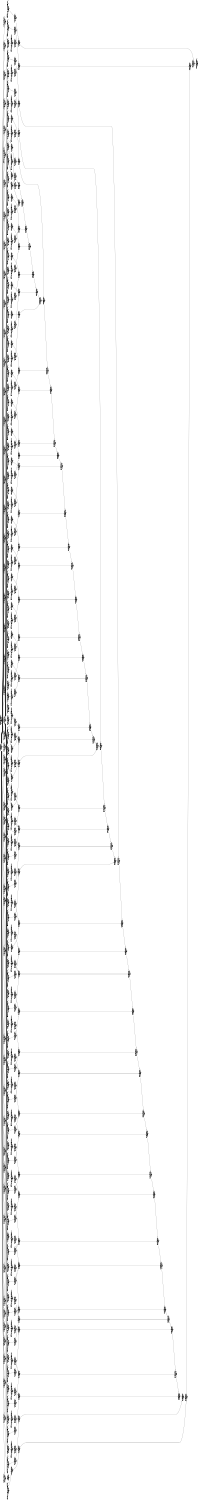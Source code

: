 digraph Region_18 {
	graph [ nslimit = "1000.0",
	orientation = landscape,
		center = true,
	page = "8.5,11",
	compound=true,
	size = "10,7.5" ] ;
"Op_0" [ fontname = "Helvetica" shape = box, color = black,  label = " phi i.0561 BB=for.body4,
0, ASAP=-1, ALAP=-1,
, TILE=-1"]
"Op_1" [ fontname = "Helvetica" shape = box, color = black,  label = " icmp cmp2  C=0x32BB=for.body4,
1, ASAP=-1, ALAP=-1,
, TILE=-1"]
"Op_2" [ fontname = "Helvetica" shape = box, color = black,  label = " br  BB=for.body4,
2, ASAP=-1, ALAP=-1,
, TILE=-1"]
"Op_3" [ fontname = "Helvetica" shape = box, color = black,  label = " add add350  C=0x32BB=for.body4,
3, ASAP=-1, ALAP=-1,
, TILE=-1"]
"Op_4" [ fontname = "Helvetica" shape = box, color = black,  label = " add add343  C=0x31BB=for.body4,
4, ASAP=-1, ALAP=-1,
, TILE=-1"]
"Op_5" [ fontname = "Helvetica" shape = box, color = black,  label = " getelementptr arrayidx344  C=0x0 C=0xffffffffBB=for.body4,
5, ASAP=-1, ALAP=-1,
, TILE=-1"]
"Op_6" [ fontname = "Helvetica" shape = box, color = black,  label = " load manupa98 BB=for.body4,
6, ASAP=-1, ALAP=-1,
, TILE=-1"]
"Op_7" [ fontname = "Helvetica" shape = box, color = black,  label = " mul mul348 BB=for.body4,
7, ASAP=-1, ALAP=-1,
, TILE=-1"]
"Op_8" [ fontname = "Helvetica" shape = box, color = black,  label = " add add349 BB=for.body4,
8, ASAP=-1, ALAP=-1,
, TILE=-1"]
"Op_9" [ fontname = "Helvetica" shape = box, color = black,  label = " OutLoopSTORE C=0x-1BB=for.body4,
9, ASAP=-1, ALAP=-1,
, TILE=-1"]
"Op_10" [ fontname = "Helvetica" shape = box, color = black,  label = " add add336  C=0x30BB=for.body4,
10, ASAP=-1, ALAP=-1,
, TILE=-1"]
"Op_11" [ fontname = "Helvetica" shape = box, color = black,  label = " getelementptr arrayidx337  C=0x0 C=0xffffffffBB=for.body4,
11, ASAP=-1, ALAP=-1,
, TILE=-1"]
"Op_12" [ fontname = "Helvetica" shape = box, color = black,  label = " load manupa96 BB=for.body4,
12, ASAP=-1, ALAP=-1,
, TILE=-1"]
"Op_13" [ fontname = "Helvetica" shape = box, color = black,  label = " mul mul341 BB=for.body4,
13, ASAP=-1, ALAP=-1,
, TILE=-1"]
"Op_14" [ fontname = "Helvetica" shape = box, color = black,  label = " add add342 BB=for.body4,
14, ASAP=-1, ALAP=-1,
, TILE=-1"]
"Op_15" [ fontname = "Helvetica" shape = box, color = black,  label = " add add329  C=0x2fBB=for.body4,
15, ASAP=-1, ALAP=-1,
, TILE=-1"]
"Op_16" [ fontname = "Helvetica" shape = box, color = black,  label = " getelementptr arrayidx330  C=0x0 C=0xffffffffBB=for.body4,
16, ASAP=-1, ALAP=-1,
, TILE=-1"]
"Op_17" [ fontname = "Helvetica" shape = box, color = black,  label = " load manupa94 BB=for.body4,
17, ASAP=-1, ALAP=-1,
, TILE=-1"]
"Op_18" [ fontname = "Helvetica" shape = box, color = black,  label = " mul mul334 BB=for.body4,
18, ASAP=-1, ALAP=-1,
, TILE=-1"]
"Op_19" [ fontname = "Helvetica" shape = box, color = black,  label = " add add335 BB=for.body4,
19, ASAP=-1, ALAP=-1,
, TILE=-1"]
"Op_30" [ fontname = "Helvetica" shape = box, color = black,  label = " add add308  C=0x2cBB=for.body4,
30, ASAP=-1, ALAP=-1,
, TILE=-1"]
"Op_20" [ fontname = "Helvetica" shape = box, color = black,  label = " add add322  C=0x2eBB=for.body4,
20, ASAP=-1, ALAP=-1,
, TILE=-1"]
"Op_21" [ fontname = "Helvetica" shape = box, color = black,  label = " getelementptr arrayidx323  C=0x0 C=0xffffffffBB=for.body4,
21, ASAP=-1, ALAP=-1,
, TILE=-1"]
"Op_22" [ fontname = "Helvetica" shape = box, color = black,  label = " load manupa92 BB=for.body4,
22, ASAP=-1, ALAP=-1,
, TILE=-1"]
"Op_23" [ fontname = "Helvetica" shape = box, color = black,  label = " mul mul327 BB=for.body4,
23, ASAP=-1, ALAP=-1,
, TILE=-1"]
"Op_24" [ fontname = "Helvetica" shape = box, color = black,  label = " add add328 BB=for.body4,
24, ASAP=-1, ALAP=-1,
, TILE=-1"]
"Op_25" [ fontname = "Helvetica" shape = box, color = black,  label = " add add315  C=0x2dBB=for.body4,
25, ASAP=-1, ALAP=-1,
, TILE=-1"]
"Op_26" [ fontname = "Helvetica" shape = box, color = black,  label = " getelementptr arrayidx316  C=0x0 C=0xffffffffBB=for.body4,
26, ASAP=-1, ALAP=-1,
, TILE=-1"]
"Op_27" [ fontname = "Helvetica" shape = box, color = black,  label = " load manupa90 BB=for.body4,
27, ASAP=-1, ALAP=-1,
, TILE=-1"]
"Op_28" [ fontname = "Helvetica" shape = box, color = black,  label = " mul mul320 BB=for.body4,
28, ASAP=-1, ALAP=-1,
, TILE=-1"]
"Op_29" [ fontname = "Helvetica" shape = box, color = black,  label = " add add321 BB=for.body4,
29, ASAP=-1, ALAP=-1,
, TILE=-1"]
"Op_60" [ fontname = "Helvetica" shape = box, color = black,  label = " add add266  C=0x26BB=for.body4,
60, ASAP=-1, ALAP=-1,
, TILE=-1"]
"Op_61" [ fontname = "Helvetica" shape = box, color = black,  label = " getelementptr arrayidx267  C=0x0 C=0xffffffffBB=for.body4,
61, ASAP=-1, ALAP=-1,
, TILE=-1"]
"Op_62" [ fontname = "Helvetica" shape = box, color = black,  label = " load manupa76 BB=for.body4,
62, ASAP=-1, ALAP=-1,
, TILE=-1"]
"Op_31" [ fontname = "Helvetica" shape = box, color = black,  label = " getelementptr arrayidx309  C=0x0 C=0xffffffffBB=for.body4,
31, ASAP=-1, ALAP=-1,
, TILE=-1"]
"Op_32" [ fontname = "Helvetica" shape = box, color = black,  label = " load manupa88 BB=for.body4,
32, ASAP=-1, ALAP=-1,
, TILE=-1"]
"Op_33" [ fontname = "Helvetica" shape = box, color = black,  label = " mul mul313 BB=for.body4,
33, ASAP=-1, ALAP=-1,
, TILE=-1"]
"Op_34" [ fontname = "Helvetica" shape = box, color = black,  label = " add add314 BB=for.body4,
34, ASAP=-1, ALAP=-1,
, TILE=-1"]
"Op_35" [ fontname = "Helvetica" shape = box, color = black,  label = " add add301  C=0x2bBB=for.body4,
35, ASAP=-1, ALAP=-1,
, TILE=-1"]
"Op_36" [ fontname = "Helvetica" shape = box, color = black,  label = " getelementptr arrayidx302  C=0x0 C=0xffffffffBB=for.body4,
36, ASAP=-1, ALAP=-1,
, TILE=-1"]
"Op_37" [ fontname = "Helvetica" shape = box, color = black,  label = " load manupa86 BB=for.body4,
37, ASAP=-1, ALAP=-1,
, TILE=-1"]
"Op_38" [ fontname = "Helvetica" shape = box, color = black,  label = " mul mul306 BB=for.body4,
38, ASAP=-1, ALAP=-1,
, TILE=-1"]
"Op_39" [ fontname = "Helvetica" shape = box, color = black,  label = " add add307 BB=for.body4,
39, ASAP=-1, ALAP=-1,
, TILE=-1"]
"Op_40" [ fontname = "Helvetica" shape = box, color = black,  label = " add add294  C=0x2aBB=for.body4,
40, ASAP=-1, ALAP=-1,
, TILE=-1"]
"Op_41" [ fontname = "Helvetica" shape = box, color = black,  label = " getelementptr arrayidx295  C=0x0 C=0xffffffffBB=for.body4,
41, ASAP=-1, ALAP=-1,
, TILE=-1"]
"Op_42" [ fontname = "Helvetica" shape = box, color = black,  label = " load manupa84 BB=for.body4,
42, ASAP=-1, ALAP=-1,
, TILE=-1"]
"Op_43" [ fontname = "Helvetica" shape = box, color = black,  label = " mul mul299 BB=for.body4,
43, ASAP=-1, ALAP=-1,
, TILE=-1"]
"Op_44" [ fontname = "Helvetica" shape = box, color = black,  label = " add add300 BB=for.body4,
44, ASAP=-1, ALAP=-1,
, TILE=-1"]
"Op_45" [ fontname = "Helvetica" shape = box, color = black,  label = " add add287  C=0x29BB=for.body4,
45, ASAP=-1, ALAP=-1,
, TILE=-1"]
"Op_46" [ fontname = "Helvetica" shape = box, color = black,  label = " getelementptr arrayidx288  C=0x0 C=0xffffffffBB=for.body4,
46, ASAP=-1, ALAP=-1,
, TILE=-1"]
"Op_47" [ fontname = "Helvetica" shape = box, color = black,  label = " load manupa82 BB=for.body4,
47, ASAP=-1, ALAP=-1,
, TILE=-1"]
"Op_48" [ fontname = "Helvetica" shape = box, color = black,  label = " mul mul292 BB=for.body4,
48, ASAP=-1, ALAP=-1,
, TILE=-1"]
"Op_49" [ fontname = "Helvetica" shape = box, color = black,  label = " add add293 BB=for.body4,
49, ASAP=-1, ALAP=-1,
, TILE=-1"]
"Op_50" [ fontname = "Helvetica" shape = box, color = black,  label = " add add280  C=0x28BB=for.body4,
50, ASAP=-1, ALAP=-1,
, TILE=-1"]
"Op_51" [ fontname = "Helvetica" shape = box, color = black,  label = " getelementptr arrayidx281  C=0x0 C=0xffffffffBB=for.body4,
51, ASAP=-1, ALAP=-1,
, TILE=-1"]
"Op_52" [ fontname = "Helvetica" shape = box, color = black,  label = " load manupa80 BB=for.body4,
52, ASAP=-1, ALAP=-1,
, TILE=-1"]
"Op_53" [ fontname = "Helvetica" shape = box, color = black,  label = " mul mul285 BB=for.body4,
53, ASAP=-1, ALAP=-1,
, TILE=-1"]
"Op_54" [ fontname = "Helvetica" shape = box, color = black,  label = " add add286 BB=for.body4,
54, ASAP=-1, ALAP=-1,
, TILE=-1"]
"Op_55" [ fontname = "Helvetica" shape = box, color = black,  label = " add add273  C=0x27BB=for.body4,
55, ASAP=-1, ALAP=-1,
, TILE=-1"]
"Op_56" [ fontname = "Helvetica" shape = box, color = black,  label = " getelementptr arrayidx274  C=0x0 C=0xffffffffBB=for.body4,
56, ASAP=-1, ALAP=-1,
, TILE=-1"]
"Op_57" [ fontname = "Helvetica" shape = box, color = black,  label = " load manupa78 BB=for.body4,
57, ASAP=-1, ALAP=-1,
, TILE=-1"]
"Op_58" [ fontname = "Helvetica" shape = box, color = black,  label = " mul mul278 BB=for.body4,
58, ASAP=-1, ALAP=-1,
, TILE=-1"]
"Op_59" [ fontname = "Helvetica" shape = box, color = black,  label = " add add279 BB=for.body4,
59, ASAP=-1, ALAP=-1,
, TILE=-1"]
"Op_110" [ fontname = "Helvetica" shape = box, color = black,  label = " add add196  C=0x1cBB=for.body4,
110, ASAP=-1, ALAP=-1,
, TILE=-1"]
"Op_111" [ fontname = "Helvetica" shape = box, color = black,  label = " getelementptr arrayidx197  C=0x0 C=0xffffffffBB=for.body4,
111, ASAP=-1, ALAP=-1,
, TILE=-1"]
"Op_112" [ fontname = "Helvetica" shape = box, color = black,  label = " load manupa56 BB=for.body4,
112, ASAP=-1, ALAP=-1,
, TILE=-1"]
"Op_113" [ fontname = "Helvetica" shape = box, color = black,  label = " mul mul201 BB=for.body4,
113, ASAP=-1, ALAP=-1,
, TILE=-1"]
"Op_114" [ fontname = "Helvetica" shape = box, color = black,  label = " add add202 BB=for.body4,
114, ASAP=-1, ALAP=-1,
, TILE=-1"]
"Op_63" [ fontname = "Helvetica" shape = box, color = black,  label = " mul mul271 BB=for.body4,
63, ASAP=-1, ALAP=-1,
, TILE=-1"]
"Op_64" [ fontname = "Helvetica" shape = box, color = black,  label = " add add272 BB=for.body4,
64, ASAP=-1, ALAP=-1,
, TILE=-1"]
"Op_65" [ fontname = "Helvetica" shape = box, color = black,  label = " add add259  C=0x25BB=for.body4,
65, ASAP=-1, ALAP=-1,
, TILE=-1"]
"Op_66" [ fontname = "Helvetica" shape = box, color = black,  label = " getelementptr arrayidx260  C=0x0 C=0xffffffffBB=for.body4,
66, ASAP=-1, ALAP=-1,
, TILE=-1"]
"Op_67" [ fontname = "Helvetica" shape = box, color = black,  label = " load manupa74 BB=for.body4,
67, ASAP=-1, ALAP=-1,
, TILE=-1"]
"Op_68" [ fontname = "Helvetica" shape = box, color = black,  label = " mul mul264 BB=for.body4,
68, ASAP=-1, ALAP=-1,
, TILE=-1"]
"Op_69" [ fontname = "Helvetica" shape = box, color = black,  label = " add add265 BB=for.body4,
69, ASAP=-1, ALAP=-1,
, TILE=-1"]
"Op_70" [ fontname = "Helvetica" shape = box, color = black,  label = " add add252  C=0x24BB=for.body4,
70, ASAP=-1, ALAP=-1,
, TILE=-1"]
"Op_71" [ fontname = "Helvetica" shape = box, color = black,  label = " getelementptr arrayidx253  C=0x0 C=0xffffffffBB=for.body4,
71, ASAP=-1, ALAP=-1,
, TILE=-1"]
"Op_72" [ fontname = "Helvetica" shape = box, color = black,  label = " load manupa72 BB=for.body4,
72, ASAP=-1, ALAP=-1,
, TILE=-1"]
"Op_73" [ fontname = "Helvetica" shape = box, color = black,  label = " mul mul257 BB=for.body4,
73, ASAP=-1, ALAP=-1,
, TILE=-1"]
"Op_74" [ fontname = "Helvetica" shape = box, color = black,  label = " add add258 BB=for.body4,
74, ASAP=-1, ALAP=-1,
, TILE=-1"]
"Op_75" [ fontname = "Helvetica" shape = box, color = black,  label = " add add245  C=0x23BB=for.body4,
75, ASAP=-1, ALAP=-1,
, TILE=-1"]
"Op_76" [ fontname = "Helvetica" shape = box, color = black,  label = " getelementptr arrayidx246  C=0x0 C=0xffffffffBB=for.body4,
76, ASAP=-1, ALAP=-1,
, TILE=-1"]
"Op_77" [ fontname = "Helvetica" shape = box, color = black,  label = " load manupa70 BB=for.body4,
77, ASAP=-1, ALAP=-1,
, TILE=-1"]
"Op_78" [ fontname = "Helvetica" shape = box, color = black,  label = " mul mul250 BB=for.body4,
78, ASAP=-1, ALAP=-1,
, TILE=-1"]
"Op_79" [ fontname = "Helvetica" shape = box, color = black,  label = " add add251 BB=for.body4,
79, ASAP=-1, ALAP=-1,
, TILE=-1"]
"Op_80" [ fontname = "Helvetica" shape = box, color = black,  label = " add add238  C=0x22BB=for.body4,
80, ASAP=-1, ALAP=-1,
, TILE=-1"]
"Op_81" [ fontname = "Helvetica" shape = box, color = black,  label = " getelementptr arrayidx239  C=0x0 C=0xffffffffBB=for.body4,
81, ASAP=-1, ALAP=-1,
, TILE=-1"]
"Op_82" [ fontname = "Helvetica" shape = box, color = black,  label = " load manupa68 BB=for.body4,
82, ASAP=-1, ALAP=-1,
, TILE=-1"]
"Op_83" [ fontname = "Helvetica" shape = box, color = black,  label = " mul mul243 BB=for.body4,
83, ASAP=-1, ALAP=-1,
, TILE=-1"]
"Op_84" [ fontname = "Helvetica" shape = box, color = black,  label = " add add244 BB=for.body4,
84, ASAP=-1, ALAP=-1,
, TILE=-1"]
"Op_85" [ fontname = "Helvetica" shape = box, color = black,  label = " add add231  C=0x21BB=for.body4,
85, ASAP=-1, ALAP=-1,
, TILE=-1"]
"Op_86" [ fontname = "Helvetica" shape = box, color = black,  label = " getelementptr arrayidx232  C=0x0 C=0xffffffffBB=for.body4,
86, ASAP=-1, ALAP=-1,
, TILE=-1"]
"Op_87" [ fontname = "Helvetica" shape = box, color = black,  label = " load manupa66 BB=for.body4,
87, ASAP=-1, ALAP=-1,
, TILE=-1"]
"Op_88" [ fontname = "Helvetica" shape = box, color = black,  label = " mul mul236 BB=for.body4,
88, ASAP=-1, ALAP=-1,
, TILE=-1"]
"Op_89" [ fontname = "Helvetica" shape = box, color = black,  label = " add add237 BB=for.body4,
89, ASAP=-1, ALAP=-1,
, TILE=-1"]
"Op_90" [ fontname = "Helvetica" shape = box, color = black,  label = " add add224  C=0x20BB=for.body4,
90, ASAP=-1, ALAP=-1,
, TILE=-1"]
"Op_91" [ fontname = "Helvetica" shape = box, color = black,  label = " getelementptr arrayidx225  C=0x0 C=0xffffffffBB=for.body4,
91, ASAP=-1, ALAP=-1,
, TILE=-1"]
"Op_92" [ fontname = "Helvetica" shape = box, color = black,  label = " load manupa64 BB=for.body4,
92, ASAP=-1, ALAP=-1,
, TILE=-1"]
"Op_93" [ fontname = "Helvetica" shape = box, color = black,  label = " mul mul229 BB=for.body4,
93, ASAP=-1, ALAP=-1,
, TILE=-1"]
"Op_94" [ fontname = "Helvetica" shape = box, color = black,  label = " add add230 BB=for.body4,
94, ASAP=-1, ALAP=-1,
, TILE=-1"]
"Op_95" [ fontname = "Helvetica" shape = box, color = black,  label = " add add217  C=0x1fBB=for.body4,
95, ASAP=-1, ALAP=-1,
, TILE=-1"]
"Op_96" [ fontname = "Helvetica" shape = box, color = black,  label = " getelementptr arrayidx218  C=0x0 C=0xffffffffBB=for.body4,
96, ASAP=-1, ALAP=-1,
, TILE=-1"]
"Op_97" [ fontname = "Helvetica" shape = box, color = black,  label = " load manupa62 BB=for.body4,
97, ASAP=-1, ALAP=-1,
, TILE=-1"]
"Op_98" [ fontname = "Helvetica" shape = box, color = black,  label = " mul mul222 BB=for.body4,
98, ASAP=-1, ALAP=-1,
, TILE=-1"]
"Op_99" [ fontname = "Helvetica" shape = box, color = black,  label = " add add223 BB=for.body4,
99, ASAP=-1, ALAP=-1,
, TILE=-1"]
"Op_100" [ fontname = "Helvetica" shape = box, color = black,  label = " add add210  C=0x1eBB=for.body4,
100, ASAP=-1, ALAP=-1,
, TILE=-1"]
"Op_101" [ fontname = "Helvetica" shape = box, color = black,  label = " getelementptr arrayidx211  C=0x0 C=0xffffffffBB=for.body4,
101, ASAP=-1, ALAP=-1,
, TILE=-1"]
"Op_102" [ fontname = "Helvetica" shape = box, color = black,  label = " load manupa60 BB=for.body4,
102, ASAP=-1, ALAP=-1,
, TILE=-1"]
"Op_103" [ fontname = "Helvetica" shape = box, color = black,  label = " mul mul215 BB=for.body4,
103, ASAP=-1, ALAP=-1,
, TILE=-1"]
"Op_104" [ fontname = "Helvetica" shape = box, color = black,  label = " add add216 BB=for.body4,
104, ASAP=-1, ALAP=-1,
, TILE=-1"]
"Op_105" [ fontname = "Helvetica" shape = box, color = black,  label = " add add203  C=0x1dBB=for.body4,
105, ASAP=-1, ALAP=-1,
, TILE=-1"]
"Op_106" [ fontname = "Helvetica" shape = box, color = black,  label = " getelementptr arrayidx204  C=0x0 C=0xffffffffBB=for.body4,
106, ASAP=-1, ALAP=-1,
, TILE=-1"]
"Op_107" [ fontname = "Helvetica" shape = box, color = black,  label = " load manupa58 BB=for.body4,
107, ASAP=-1, ALAP=-1,
, TILE=-1"]
"Op_108" [ fontname = "Helvetica" shape = box, color = black,  label = " mul mul208 BB=for.body4,
108, ASAP=-1, ALAP=-1,
, TILE=-1"]
"Op_109" [ fontname = "Helvetica" shape = box, color = black,  label = " add add209 BB=for.body4,
109, ASAP=-1, ALAP=-1,
, TILE=-1"]
"Op_220" [ fontname = "Helvetica" shape = box, color = black,  label = " add add42  C=0x6BB=for.body4,
220, ASAP=-1, ALAP=-1,
, TILE=-1"]
"Op_221" [ fontname = "Helvetica" shape = box, color = black,  label = " getelementptr arrayidx43  C=0x0 C=0xffffffffBB=for.body4,
221, ASAP=-1, ALAP=-1,
, TILE=-1"]
"Op_222" [ fontname = "Helvetica" shape = box, color = black,  label = " load manupa12 BB=for.body4,
222, ASAP=-1, ALAP=-1,
, TILE=-1"]
"Op_223" [ fontname = "Helvetica" shape = box, color = black,  label = " mul mul47 BB=for.body4,
223, ASAP=-1, ALAP=-1,
, TILE=-1"]
"Op_224" [ fontname = "Helvetica" shape = box, color = black,  label = " add add48 BB=for.body4,
224, ASAP=-1, ALAP=-1,
, TILE=-1"]
"Op_225" [ fontname = "Helvetica" shape = box, color = black,  label = " add add35  C=0x5BB=for.body4,
225, ASAP=-1, ALAP=-1,
, TILE=-1"]
"Op_226" [ fontname = "Helvetica" shape = box, color = black,  label = " getelementptr arrayidx36  C=0x0 C=0xffffffffBB=for.body4,
226, ASAP=-1, ALAP=-1,
, TILE=-1"]
"Op_227" [ fontname = "Helvetica" shape = box, color = black,  label = " load manupa10 BB=for.body4,
227, ASAP=-1, ALAP=-1,
, TILE=-1"]
"Op_228" [ fontname = "Helvetica" shape = box, color = black,  label = " mul mul40 BB=for.body4,
228, ASAP=-1, ALAP=-1,
, TILE=-1"]
"Op_229" [ fontname = "Helvetica" shape = box, color = black,  label = " add add41 BB=for.body4,
229, ASAP=-1, ALAP=-1,
, TILE=-1"]
"Op_115" [ fontname = "Helvetica" shape = box, color = black,  label = " add add189  C=0x1bBB=for.body4,
115, ASAP=-1, ALAP=-1,
, TILE=-1"]
"Op_116" [ fontname = "Helvetica" shape = box, color = black,  label = " getelementptr arrayidx190  C=0x0 C=0xffffffffBB=for.body4,
116, ASAP=-1, ALAP=-1,
, TILE=-1"]
"Op_117" [ fontname = "Helvetica" shape = box, color = black,  label = " load manupa54 BB=for.body4,
117, ASAP=-1, ALAP=-1,
, TILE=-1"]
"Op_118" [ fontname = "Helvetica" shape = box, color = black,  label = " mul mul194 BB=for.body4,
118, ASAP=-1, ALAP=-1,
, TILE=-1"]
"Op_119" [ fontname = "Helvetica" shape = box, color = black,  label = " add add195 BB=for.body4,
119, ASAP=-1, ALAP=-1,
, TILE=-1"]
"Op_120" [ fontname = "Helvetica" shape = box, color = black,  label = " add add182  C=0x1aBB=for.body4,
120, ASAP=-1, ALAP=-1,
, TILE=-1"]
"Op_121" [ fontname = "Helvetica" shape = box, color = black,  label = " getelementptr arrayidx183  C=0x0 C=0xffffffffBB=for.body4,
121, ASAP=-1, ALAP=-1,
, TILE=-1"]
"Op_122" [ fontname = "Helvetica" shape = box, color = black,  label = " load manupa52 BB=for.body4,
122, ASAP=-1, ALAP=-1,
, TILE=-1"]
"Op_123" [ fontname = "Helvetica" shape = box, color = black,  label = " mul mul187 BB=for.body4,
123, ASAP=-1, ALAP=-1,
, TILE=-1"]
"Op_124" [ fontname = "Helvetica" shape = box, color = black,  label = " add add188 BB=for.body4,
124, ASAP=-1, ALAP=-1,
, TILE=-1"]
"Op_125" [ fontname = "Helvetica" shape = box, color = black,  label = " add add175  C=0x19BB=for.body4,
125, ASAP=-1, ALAP=-1,
, TILE=-1"]
"Op_126" [ fontname = "Helvetica" shape = box, color = black,  label = " getelementptr arrayidx176  C=0x0 C=0xffffffffBB=for.body4,
126, ASAP=-1, ALAP=-1,
, TILE=-1"]
"Op_127" [ fontname = "Helvetica" shape = box, color = black,  label = " load manupa50 BB=for.body4,
127, ASAP=-1, ALAP=-1,
, TILE=-1"]
"Op_128" [ fontname = "Helvetica" shape = box, color = black,  label = " mul mul180 BB=for.body4,
128, ASAP=-1, ALAP=-1,
, TILE=-1"]
"Op_257" [ fontname = "Helvetica" shape = box, color = black,  label = " load manupa97 BB=for.body4,
257, ASAP=-1, ALAP=-1,
, TILE=-1"]
"Op_129" [ fontname = "Helvetica" shape = box, color = black,  label = " add add181 BB=for.body4,
129, ASAP=-1, ALAP=-1,
, TILE=-1"]
"Op_130" [ fontname = "Helvetica" shape = box, color = black,  label = " add add168  C=0x18BB=for.body4,
130, ASAP=-1, ALAP=-1,
, TILE=-1"]
"Op_131" [ fontname = "Helvetica" shape = box, color = black,  label = " getelementptr arrayidx169  C=0x0 C=0xffffffffBB=for.body4,
131, ASAP=-1, ALAP=-1,
, TILE=-1"]
"Op_132" [ fontname = "Helvetica" shape = box, color = black,  label = " load manupa48 BB=for.body4,
132, ASAP=-1, ALAP=-1,
, TILE=-1"]
"Op_133" [ fontname = "Helvetica" shape = box, color = black,  label = " mul mul173 BB=for.body4,
133, ASAP=-1, ALAP=-1,
, TILE=-1"]
"Op_134" [ fontname = "Helvetica" shape = box, color = black,  label = " add add174 BB=for.body4,
134, ASAP=-1, ALAP=-1,
, TILE=-1"]
"Op_135" [ fontname = "Helvetica" shape = box, color = black,  label = " add add161  C=0x17BB=for.body4,
135, ASAP=-1, ALAP=-1,
, TILE=-1"]
"Op_136" [ fontname = "Helvetica" shape = box, color = black,  label = " getelementptr arrayidx162  C=0x0 C=0xffffffffBB=for.body4,
136, ASAP=-1, ALAP=-1,
, TILE=-1"]
"Op_137" [ fontname = "Helvetica" shape = box, color = black,  label = " load manupa46 BB=for.body4,
137, ASAP=-1, ALAP=-1,
, TILE=-1"]
"Op_138" [ fontname = "Helvetica" shape = box, color = black,  label = " mul mul166 BB=for.body4,
138, ASAP=-1, ALAP=-1,
, TILE=-1"]
"Op_139" [ fontname = "Helvetica" shape = box, color = black,  label = " add add167 BB=for.body4,
139, ASAP=-1, ALAP=-1,
, TILE=-1"]
"Op_140" [ fontname = "Helvetica" shape = box, color = black,  label = " add add154  C=0x16BB=for.body4,
140, ASAP=-1, ALAP=-1,
, TILE=-1"]
"Op_141" [ fontname = "Helvetica" shape = box, color = black,  label = " getelementptr arrayidx155  C=0x0 C=0xffffffffBB=for.body4,
141, ASAP=-1, ALAP=-1,
, TILE=-1"]
"Op_142" [ fontname = "Helvetica" shape = box, color = black,  label = " load manupa44 BB=for.body4,
142, ASAP=-1, ALAP=-1,
, TILE=-1"]
"Op_143" [ fontname = "Helvetica" shape = box, color = black,  label = " mul mul159 BB=for.body4,
143, ASAP=-1, ALAP=-1,
, TILE=-1"]
"Op_144" [ fontname = "Helvetica" shape = box, color = black,  label = " add add160 BB=for.body4,
144, ASAP=-1, ALAP=-1,
, TILE=-1"]
"Op_145" [ fontname = "Helvetica" shape = box, color = black,  label = " add add147  C=0x15BB=for.body4,
145, ASAP=-1, ALAP=-1,
, TILE=-1"]
"Op_146" [ fontname = "Helvetica" shape = box, color = black,  label = " getelementptr arrayidx148  C=0x0 C=0xffffffffBB=for.body4,
146, ASAP=-1, ALAP=-1,
, TILE=-1"]
"Op_147" [ fontname = "Helvetica" shape = box, color = black,  label = " load manupa42 BB=for.body4,
147, ASAP=-1, ALAP=-1,
, TILE=-1"]
"Op_148" [ fontname = "Helvetica" shape = box, color = black,  label = " mul mul152 BB=for.body4,
148, ASAP=-1, ALAP=-1,
, TILE=-1"]
"Op_149" [ fontname = "Helvetica" shape = box, color = black,  label = " add add153 BB=for.body4,
149, ASAP=-1, ALAP=-1,
, TILE=-1"]
"Op_150" [ fontname = "Helvetica" shape = box, color = black,  label = " add add140  C=0x14BB=for.body4,
150, ASAP=-1, ALAP=-1,
, TILE=-1"]
"Op_151" [ fontname = "Helvetica" shape = box, color = black,  label = " getelementptr arrayidx141  C=0x0 C=0xffffffffBB=for.body4,
151, ASAP=-1, ALAP=-1,
, TILE=-1"]
"Op_152" [ fontname = "Helvetica" shape = box, color = black,  label = " load manupa40 BB=for.body4,
152, ASAP=-1, ALAP=-1,
, TILE=-1"]
"Op_153" [ fontname = "Helvetica" shape = box, color = black,  label = " mul mul145 BB=for.body4,
153, ASAP=-1, ALAP=-1,
, TILE=-1"]
"Op_154" [ fontname = "Helvetica" shape = box, color = black,  label = " add add146 BB=for.body4,
154, ASAP=-1, ALAP=-1,
, TILE=-1"]
"Op_155" [ fontname = "Helvetica" shape = box, color = black,  label = " add add133  C=0x13BB=for.body4,
155, ASAP=-1, ALAP=-1,
, TILE=-1"]
"Op_156" [ fontname = "Helvetica" shape = box, color = black,  label = " getelementptr arrayidx134  C=0x0 C=0xffffffffBB=for.body4,
156, ASAP=-1, ALAP=-1,
, TILE=-1"]
"Op_157" [ fontname = "Helvetica" shape = box, color = black,  label = " load manupa38 BB=for.body4,
157, ASAP=-1, ALAP=-1,
, TILE=-1"]
"Op_158" [ fontname = "Helvetica" shape = box, color = black,  label = " mul mul138 BB=for.body4,
158, ASAP=-1, ALAP=-1,
, TILE=-1"]
"Op_159" [ fontname = "Helvetica" shape = box, color = black,  label = " add add139 BB=for.body4,
159, ASAP=-1, ALAP=-1,
, TILE=-1"]
"Op_160" [ fontname = "Helvetica" shape = box, color = black,  label = " add add126  C=0x12BB=for.body4,
160, ASAP=-1, ALAP=-1,
, TILE=-1"]
"Op_161" [ fontname = "Helvetica" shape = box, color = black,  label = " getelementptr arrayidx127  C=0x0 C=0xffffffffBB=for.body4,
161, ASAP=-1, ALAP=-1,
, TILE=-1"]
"Op_162" [ fontname = "Helvetica" shape = box, color = black,  label = " load manupa36 BB=for.body4,
162, ASAP=-1, ALAP=-1,
, TILE=-1"]
"Op_163" [ fontname = "Helvetica" shape = box, color = black,  label = " mul mul131 BB=for.body4,
163, ASAP=-1, ALAP=-1,
, TILE=-1"]
"Op_164" [ fontname = "Helvetica" shape = box, color = black,  label = " add add132 BB=for.body4,
164, ASAP=-1, ALAP=-1,
, TILE=-1"]
"Op_165" [ fontname = "Helvetica" shape = box, color = black,  label = " add add119  C=0x11BB=for.body4,
165, ASAP=-1, ALAP=-1,
, TILE=-1"]
"Op_166" [ fontname = "Helvetica" shape = box, color = black,  label = " getelementptr arrayidx120  C=0x0 C=0xffffffffBB=for.body4,
166, ASAP=-1, ALAP=-1,
, TILE=-1"]
"Op_167" [ fontname = "Helvetica" shape = box, color = black,  label = " load manupa34 BB=for.body4,
167, ASAP=-1, ALAP=-1,
, TILE=-1"]
"Op_168" [ fontname = "Helvetica" shape = box, color = black,  label = " mul mul124 BB=for.body4,
168, ASAP=-1, ALAP=-1,
, TILE=-1"]
"Op_169" [ fontname = "Helvetica" shape = box, color = black,  label = " add add125 BB=for.body4,
169, ASAP=-1, ALAP=-1,
, TILE=-1"]
"Op_170" [ fontname = "Helvetica" shape = box, color = black,  label = " add add112  C=0x10BB=for.body4,
170, ASAP=-1, ALAP=-1,
, TILE=-1"]
"Op_171" [ fontname = "Helvetica" shape = box, color = black,  label = " getelementptr arrayidx113  C=0x0 C=0xffffffffBB=for.body4,
171, ASAP=-1, ALAP=-1,
, TILE=-1"]
"Op_172" [ fontname = "Helvetica" shape = box, color = black,  label = " load manupa32 BB=for.body4,
172, ASAP=-1, ALAP=-1,
, TILE=-1"]
"Op_173" [ fontname = "Helvetica" shape = box, color = black,  label = " mul mul117 BB=for.body4,
173, ASAP=-1, ALAP=-1,
, TILE=-1"]
"Op_174" [ fontname = "Helvetica" shape = box, color = black,  label = " add add118 BB=for.body4,
174, ASAP=-1, ALAP=-1,
, TILE=-1"]
"Op_175" [ fontname = "Helvetica" shape = box, color = black,  label = " add add105  C=0xfBB=for.body4,
175, ASAP=-1, ALAP=-1,
, TILE=-1"]
"Op_176" [ fontname = "Helvetica" shape = box, color = black,  label = " getelementptr arrayidx106  C=0x0 C=0xffffffffBB=for.body4,
176, ASAP=-1, ALAP=-1,
, TILE=-1"]
"Op_177" [ fontname = "Helvetica" shape = box, color = black,  label = " load manupa30 BB=for.body4,
177, ASAP=-1, ALAP=-1,
, TILE=-1"]
"Op_178" [ fontname = "Helvetica" shape = box, color = black,  label = " mul mul110 BB=for.body4,
178, ASAP=-1, ALAP=-1,
, TILE=-1"]
"Op_179" [ fontname = "Helvetica" shape = box, color = black,  label = " add add111 BB=for.body4,
179, ASAP=-1, ALAP=-1,
, TILE=-1"]
"Op_180" [ fontname = "Helvetica" shape = box, color = black,  label = " add add98  C=0xeBB=for.body4,
180, ASAP=-1, ALAP=-1,
, TILE=-1"]
"Op_181" [ fontname = "Helvetica" shape = box, color = black,  label = " getelementptr arrayidx99  C=0x0 C=0xffffffffBB=for.body4,
181, ASAP=-1, ALAP=-1,
, TILE=-1"]
"Op_182" [ fontname = "Helvetica" shape = box, color = black,  label = " load manupa28 BB=for.body4,
182, ASAP=-1, ALAP=-1,
, TILE=-1"]
"Op_183" [ fontname = "Helvetica" shape = box, color = black,  label = " mul mul103 BB=for.body4,
183, ASAP=-1, ALAP=-1,
, TILE=-1"]
"Op_184" [ fontname = "Helvetica" shape = box, color = black,  label = " add add104 BB=for.body4,
184, ASAP=-1, ALAP=-1,
, TILE=-1"]
"Op_185" [ fontname = "Helvetica" shape = box, color = black,  label = " add add91  C=0xdBB=for.body4,
185, ASAP=-1, ALAP=-1,
, TILE=-1"]
"Op_186" [ fontname = "Helvetica" shape = box, color = black,  label = " getelementptr arrayidx92  C=0x0 C=0xffffffffBB=for.body4,
186, ASAP=-1, ALAP=-1,
, TILE=-1"]
"Op_187" [ fontname = "Helvetica" shape = box, color = black,  label = " load manupa26 BB=for.body4,
187, ASAP=-1, ALAP=-1,
, TILE=-1"]
"Op_188" [ fontname = "Helvetica" shape = box, color = black,  label = " mul mul96 BB=for.body4,
188, ASAP=-1, ALAP=-1,
, TILE=-1"]
"Op_189" [ fontname = "Helvetica" shape = box, color = black,  label = " add add97 BB=for.body4,
189, ASAP=-1, ALAP=-1,
, TILE=-1"]
"Op_190" [ fontname = "Helvetica" shape = box, color = black,  label = " add add84  C=0xcBB=for.body4,
190, ASAP=-1, ALAP=-1,
, TILE=-1"]
"Op_191" [ fontname = "Helvetica" shape = box, color = black,  label = " getelementptr arrayidx85  C=0x0 C=0xffffffffBB=for.body4,
191, ASAP=-1, ALAP=-1,
, TILE=-1"]
"Op_192" [ fontname = "Helvetica" shape = box, color = black,  label = " load manupa24 BB=for.body4,
192, ASAP=-1, ALAP=-1,
, TILE=-1"]
"Op_193" [ fontname = "Helvetica" shape = box, color = black,  label = " mul mul89 BB=for.body4,
193, ASAP=-1, ALAP=-1,
, TILE=-1"]
"Op_194" [ fontname = "Helvetica" shape = box, color = black,  label = " add add90 BB=for.body4,
194, ASAP=-1, ALAP=-1,
, TILE=-1"]
"Op_195" [ fontname = "Helvetica" shape = box, color = black,  label = " add add77  C=0xbBB=for.body4,
195, ASAP=-1, ALAP=-1,
, TILE=-1"]
"Op_196" [ fontname = "Helvetica" shape = box, color = black,  label = " getelementptr arrayidx78  C=0x0 C=0xffffffffBB=for.body4,
196, ASAP=-1, ALAP=-1,
, TILE=-1"]
"Op_197" [ fontname = "Helvetica" shape = box, color = black,  label = " load manupa22 BB=for.body4,
197, ASAP=-1, ALAP=-1,
, TILE=-1"]
"Op_198" [ fontname = "Helvetica" shape = box, color = black,  label = " mul mul82 BB=for.body4,
198, ASAP=-1, ALAP=-1,
, TILE=-1"]
"Op_199" [ fontname = "Helvetica" shape = box, color = black,  label = " add add83 BB=for.body4,
199, ASAP=-1, ALAP=-1,
, TILE=-1"]
"Op_200" [ fontname = "Helvetica" shape = box, color = black,  label = " add add70  C=0xaBB=for.body4,
200, ASAP=-1, ALAP=-1,
, TILE=-1"]
"Op_201" [ fontname = "Helvetica" shape = box, color = black,  label = " getelementptr arrayidx71  C=0x0 C=0xffffffffBB=for.body4,
201, ASAP=-1, ALAP=-1,
, TILE=-1"]
"Op_202" [ fontname = "Helvetica" shape = box, color = black,  label = " load manupa20 BB=for.body4,
202, ASAP=-1, ALAP=-1,
, TILE=-1"]
"Op_203" [ fontname = "Helvetica" shape = box, color = black,  label = " mul mul75 BB=for.body4,
203, ASAP=-1, ALAP=-1,
, TILE=-1"]
"Op_204" [ fontname = "Helvetica" shape = box, color = black,  label = " add add76 BB=for.body4,
204, ASAP=-1, ALAP=-1,
, TILE=-1"]
"Op_205" [ fontname = "Helvetica" shape = box, color = black,  label = " add add63  C=0x9BB=for.body4,
205, ASAP=-1, ALAP=-1,
, TILE=-1"]
"Op_206" [ fontname = "Helvetica" shape = box, color = black,  label = " getelementptr arrayidx64  C=0x0 C=0xffffffffBB=for.body4,
206, ASAP=-1, ALAP=-1,
, TILE=-1"]
"Op_207" [ fontname = "Helvetica" shape = box, color = black,  label = " load manupa18 BB=for.body4,
207, ASAP=-1, ALAP=-1,
, TILE=-1"]
"Op_208" [ fontname = "Helvetica" shape = box, color = black,  label = " mul mul68 BB=for.body4,
208, ASAP=-1, ALAP=-1,
, TILE=-1"]
"Op_209" [ fontname = "Helvetica" shape = box, color = black,  label = " add add69 BB=for.body4,
209, ASAP=-1, ALAP=-1,
, TILE=-1"]
"Op_210" [ fontname = "Helvetica" shape = box, color = black,  label = " add add56  C=0x8BB=for.body4,
210, ASAP=-1, ALAP=-1,
, TILE=-1"]
"Op_211" [ fontname = "Helvetica" shape = box, color = black,  label = " getelementptr arrayidx57  C=0x0 C=0xffffffffBB=for.body4,
211, ASAP=-1, ALAP=-1,
, TILE=-1"]
"Op_212" [ fontname = "Helvetica" shape = box, color = black,  label = " load manupa16 BB=for.body4,
212, ASAP=-1, ALAP=-1,
, TILE=-1"]
"Op_213" [ fontname = "Helvetica" shape = box, color = black,  label = " mul mul61 BB=for.body4,
213, ASAP=-1, ALAP=-1,
, TILE=-1"]
"Op_214" [ fontname = "Helvetica" shape = box, color = black,  label = " add add62 BB=for.body4,
214, ASAP=-1, ALAP=-1,
, TILE=-1"]
"Op_215" [ fontname = "Helvetica" shape = box, color = black,  label = " add add49  C=0x7BB=for.body4,
215, ASAP=-1, ALAP=-1,
, TILE=-1"]
"Op_216" [ fontname = "Helvetica" shape = box, color = black,  label = " getelementptr arrayidx50  C=0x0 C=0xffffffffBB=for.body4,
216, ASAP=-1, ALAP=-1,
, TILE=-1"]
"Op_217" [ fontname = "Helvetica" shape = box, color = black,  label = " load manupa14 BB=for.body4,
217, ASAP=-1, ALAP=-1,
, TILE=-1"]
"Op_218" [ fontname = "Helvetica" shape = box, color = black,  label = " mul mul54 BB=for.body4,
218, ASAP=-1, ALAP=-1,
, TILE=-1"]
"Op_219" [ fontname = "Helvetica" shape = box, color = black,  label = " add add55 BB=for.body4,
219, ASAP=-1, ALAP=-1,
, TILE=-1"]
"Op_230" [ fontname = "Helvetica" shape = box, color = black,  label = " add add28  C=0x4BB=for.body4,
230, ASAP=-1, ALAP=-1,
, TILE=-1"]
"Op_231" [ fontname = "Helvetica" shape = box, color = black,  label = " getelementptr arrayidx29  C=0x0 C=0xffffffffBB=for.body4,
231, ASAP=-1, ALAP=-1,
, TILE=-1"]
"Op_232" [ fontname = "Helvetica" shape = box, color = black,  label = " load manupa8 BB=for.body4,
232, ASAP=-1, ALAP=-1,
, TILE=-1"]
"Op_233" [ fontname = "Helvetica" shape = box, color = black,  label = " mul mul33 BB=for.body4,
233, ASAP=-1, ALAP=-1,
, TILE=-1"]
"Op_234" [ fontname = "Helvetica" shape = box, color = black,  label = " add add34 BB=for.body4,
234, ASAP=-1, ALAP=-1,
, TILE=-1"]
"Op_235" [ fontname = "Helvetica" shape = box, color = black,  label = " add add21  C=0x3BB=for.body4,
235, ASAP=-1, ALAP=-1,
, TILE=-1"]
"Op_236" [ fontname = "Helvetica" shape = box, color = black,  label = " getelementptr arrayidx22  C=0x0 C=0xffffffffBB=for.body4,
236, ASAP=-1, ALAP=-1,
, TILE=-1"]
"Op_237" [ fontname = "Helvetica" shape = box, color = black,  label = " load manupa6 BB=for.body4,
237, ASAP=-1, ALAP=-1,
, TILE=-1"]
"Op_238" [ fontname = "Helvetica" shape = box, color = black,  label = " mul mul26 BB=for.body4,
238, ASAP=-1, ALAP=-1,
, TILE=-1"]
"Op_239" [ fontname = "Helvetica" shape = box, color = black,  label = " add add27 BB=for.body4,
239, ASAP=-1, ALAP=-1,
, TILE=-1"]
"Op_240" [ fontname = "Helvetica" shape = box, color = black,  label = " add add14  C=0x2BB=for.body4,
240, ASAP=-1, ALAP=-1,
, TILE=-1"]
"Op_241" [ fontname = "Helvetica" shape = box, color = black,  label = " getelementptr arrayidx15  C=0x0 C=0xffffffffBB=for.body4,
241, ASAP=-1, ALAP=-1,
, TILE=-1"]
"Op_242" [ fontname = "Helvetica" shape = box, color = black,  label = " load manupa4 BB=for.body4,
242, ASAP=-1, ALAP=-1,
, TILE=-1"]
"Op_243" [ fontname = "Helvetica" shape = box, color = black,  label = " mul mul19 BB=for.body4,
243, ASAP=-1, ALAP=-1,
, TILE=-1"]
"Op_244" [ fontname = "Helvetica" shape = box, color = black,  label = " add add20 BB=for.body4,
244, ASAP=-1, ALAP=-1,
, TILE=-1"]
"Op_245" [ fontname = "Helvetica" shape = box, color = black,  label = " or add7  C=0x1BB=for.body4,
245, ASAP=-1, ALAP=-1,
, TILE=-1"]
"Op_246" [ fontname = "Helvetica" shape = box, color = black,  label = " getelementptr arrayidx8  C=0x0 C=0xffffffffBB=for.body4,
246, ASAP=-1, ALAP=-1,
, TILE=-1"]
"Op_247" [ fontname = "Helvetica" shape = box, color = black,  label = " load manupa2 BB=for.body4,
247, ASAP=-1, ALAP=-1,
, TILE=-1"]
"Op_248" [ fontname = "Helvetica" shape = box, color = black,  label = " mul mul12 BB=for.body4,
248, ASAP=-1, ALAP=-1,
, TILE=-1"]
"Op_249" [ fontname = "Helvetica" shape = box, color = black,  label = " add add13 BB=for.body4,
249, ASAP=-1, ALAP=-1,
, TILE=-1"]
"Op_250" [ fontname = "Helvetica" shape = box, color = black,  label = " add add BB=for.body4,
250, ASAP=-1, ALAP=-1,
, TILE=-1"]
"Op_251" [ fontname = "Helvetica" shape = box, color = black,  label = " OutLoopLOAD C=0x-1BB=for.body4,
251, ASAP=-1, ALAP=-1,
, TILE=-1"]
"Op_252" [ fontname = "Helvetica" shape = box, color = black,  label = " add add346  C=0x31BB=for.body4,
252, ASAP=-1, ALAP=-1,
, TILE=-1"]
"Op_253" [ fontname = "Helvetica" shape = box, color = black,  label = " getelementptr arrayidx347  C=0x0 C=0xffffffffBB=for.body4,
253, ASAP=-1, ALAP=-1,
, TILE=-1"]
"Op_254" [ fontname = "Helvetica" shape = box, color = black,  label = " load manupa99 BB=for.body4,
254, ASAP=-1, ALAP=-1,
, TILE=-1"]
"Op_255" [ fontname = "Helvetica" shape = box, color = black,  label = " add add339  C=0x30BB=for.body4,
255, ASAP=-1, ALAP=-1,
, TILE=-1"]
"Op_256" [ fontname = "Helvetica" shape = box, color = black,  label = " getelementptr arrayidx340  C=0x0 C=0xffffffffBB=for.body4,
256, ASAP=-1, ALAP=-1,
, TILE=-1"]
"Op_258" [ fontname = "Helvetica" shape = box, color = black,  label = " add add332  C=0x2fBB=for.body4,
258, ASAP=-1, ALAP=-1,
, TILE=-1"]
"Op_259" [ fontname = "Helvetica" shape = box, color = black,  label = " getelementptr arrayidx333  C=0x0 C=0xffffffffBB=for.body4,
259, ASAP=-1, ALAP=-1,
, TILE=-1"]
"Op_260" [ fontname = "Helvetica" shape = box, color = black,  label = " load manupa95 BB=for.body4,
260, ASAP=-1, ALAP=-1,
, TILE=-1"]
"Op_261" [ fontname = "Helvetica" shape = box, color = black,  label = " add add325  C=0x2eBB=for.body4,
261, ASAP=-1, ALAP=-1,
, TILE=-1"]
"Op_262" [ fontname = "Helvetica" shape = box, color = black,  label = " getelementptr arrayidx326  C=0x0 C=0xffffffffBB=for.body4,
262, ASAP=-1, ALAP=-1,
, TILE=-1"]
"Op_263" [ fontname = "Helvetica" shape = box, color = black,  label = " load manupa93 BB=for.body4,
263, ASAP=-1, ALAP=-1,
, TILE=-1"]
"Op_264" [ fontname = "Helvetica" shape = box, color = black,  label = " add add318  C=0x2dBB=for.body4,
264, ASAP=-1, ALAP=-1,
, TILE=-1"]
"Op_265" [ fontname = "Helvetica" shape = box, color = black,  label = " getelementptr arrayidx319  C=0x0 C=0xffffffffBB=for.body4,
265, ASAP=-1, ALAP=-1,
, TILE=-1"]
"Op_266" [ fontname = "Helvetica" shape = box, color = black,  label = " load manupa91 BB=for.body4,
266, ASAP=-1, ALAP=-1,
, TILE=-1"]
"Op_267" [ fontname = "Helvetica" shape = box, color = black,  label = " add add311  C=0x2cBB=for.body4,
267, ASAP=-1, ALAP=-1,
, TILE=-1"]
"Op_268" [ fontname = "Helvetica" shape = box, color = black,  label = " getelementptr arrayidx312  C=0x0 C=0xffffffffBB=for.body4,
268, ASAP=-1, ALAP=-1,
, TILE=-1"]
"Op_269" [ fontname = "Helvetica" shape = box, color = black,  label = " load manupa89 BB=for.body4,
269, ASAP=-1, ALAP=-1,
, TILE=-1"]
"Op_270" [ fontname = "Helvetica" shape = box, color = black,  label = " add add304  C=0x2bBB=for.body4,
270, ASAP=-1, ALAP=-1,
, TILE=-1"]
"Op_271" [ fontname = "Helvetica" shape = box, color = black,  label = " getelementptr arrayidx305  C=0x0 C=0xffffffffBB=for.body4,
271, ASAP=-1, ALAP=-1,
, TILE=-1"]
"Op_272" [ fontname = "Helvetica" shape = box, color = black,  label = " load manupa87 BB=for.body4,
272, ASAP=-1, ALAP=-1,
, TILE=-1"]
"Op_273" [ fontname = "Helvetica" shape = box, color = black,  label = " add add297  C=0x2aBB=for.body4,
273, ASAP=-1, ALAP=-1,
, TILE=-1"]
"Op_274" [ fontname = "Helvetica" shape = box, color = black,  label = " getelementptr arrayidx298  C=0x0 C=0xffffffffBB=for.body4,
274, ASAP=-1, ALAP=-1,
, TILE=-1"]
"Op_275" [ fontname = "Helvetica" shape = box, color = black,  label = " load manupa85 BB=for.body4,
275, ASAP=-1, ALAP=-1,
, TILE=-1"]
"Op_276" [ fontname = "Helvetica" shape = box, color = black,  label = " add add290  C=0x29BB=for.body4,
276, ASAP=-1, ALAP=-1,
, TILE=-1"]
"Op_277" [ fontname = "Helvetica" shape = box, color = black,  label = " getelementptr arrayidx291  C=0x0 C=0xffffffffBB=for.body4,
277, ASAP=-1, ALAP=-1,
, TILE=-1"]
"Op_278" [ fontname = "Helvetica" shape = box, color = black,  label = " load manupa83 BB=for.body4,
278, ASAP=-1, ALAP=-1,
, TILE=-1"]
"Op_279" [ fontname = "Helvetica" shape = box, color = black,  label = " add add283  C=0x28BB=for.body4,
279, ASAP=-1, ALAP=-1,
, TILE=-1"]
"Op_280" [ fontname = "Helvetica" shape = box, color = black,  label = " getelementptr arrayidx284  C=0x0 C=0xffffffffBB=for.body4,
280, ASAP=-1, ALAP=-1,
, TILE=-1"]
"Op_281" [ fontname = "Helvetica" shape = box, color = black,  label = " load manupa81 BB=for.body4,
281, ASAP=-1, ALAP=-1,
, TILE=-1"]
"Op_282" [ fontname = "Helvetica" shape = box, color = black,  label = " add add276  C=0x27BB=for.body4,
282, ASAP=-1, ALAP=-1,
, TILE=-1"]
"Op_283" [ fontname = "Helvetica" shape = box, color = black,  label = " getelementptr arrayidx277  C=0x0 C=0xffffffffBB=for.body4,
283, ASAP=-1, ALAP=-1,
, TILE=-1"]
"Op_284" [ fontname = "Helvetica" shape = box, color = black,  label = " load manupa79 BB=for.body4,
284, ASAP=-1, ALAP=-1,
, TILE=-1"]
"Op_285" [ fontname = "Helvetica" shape = box, color = black,  label = " add add269  C=0x26BB=for.body4,
285, ASAP=-1, ALAP=-1,
, TILE=-1"]
"Op_286" [ fontname = "Helvetica" shape = box, color = black,  label = " getelementptr arrayidx270  C=0x0 C=0xffffffffBB=for.body4,
286, ASAP=-1, ALAP=-1,
, TILE=-1"]
"Op_287" [ fontname = "Helvetica" shape = box, color = black,  label = " load manupa77 BB=for.body4,
287, ASAP=-1, ALAP=-1,
, TILE=-1"]
"Op_288" [ fontname = "Helvetica" shape = box, color = black,  label = " add add262  C=0x25BB=for.body4,
288, ASAP=-1, ALAP=-1,
, TILE=-1"]
"Op_289" [ fontname = "Helvetica" shape = box, color = black,  label = " getelementptr arrayidx263  C=0x0 C=0xffffffffBB=for.body4,
289, ASAP=-1, ALAP=-1,
, TILE=-1"]
"Op_290" [ fontname = "Helvetica" shape = box, color = black,  label = " load manupa75 BB=for.body4,
290, ASAP=-1, ALAP=-1,
, TILE=-1"]
"Op_291" [ fontname = "Helvetica" shape = box, color = black,  label = " add add255  C=0x24BB=for.body4,
291, ASAP=-1, ALAP=-1,
, TILE=-1"]
"Op_292" [ fontname = "Helvetica" shape = box, color = black,  label = " getelementptr arrayidx256  C=0x0 C=0xffffffffBB=for.body4,
292, ASAP=-1, ALAP=-1,
, TILE=-1"]
"Op_293" [ fontname = "Helvetica" shape = box, color = black,  label = " load manupa73 BB=for.body4,
293, ASAP=-1, ALAP=-1,
, TILE=-1"]
"Op_294" [ fontname = "Helvetica" shape = box, color = black,  label = " add add248  C=0x23BB=for.body4,
294, ASAP=-1, ALAP=-1,
, TILE=-1"]
"Op_295" [ fontname = "Helvetica" shape = box, color = black,  label = " getelementptr arrayidx249  C=0x0 C=0xffffffffBB=for.body4,
295, ASAP=-1, ALAP=-1,
, TILE=-1"]
"Op_296" [ fontname = "Helvetica" shape = box, color = black,  label = " load manupa71 BB=for.body4,
296, ASAP=-1, ALAP=-1,
, TILE=-1"]
"Op_297" [ fontname = "Helvetica" shape = box, color = black,  label = " add add241  C=0x22BB=for.body4,
297, ASAP=-1, ALAP=-1,
, TILE=-1"]
"Op_298" [ fontname = "Helvetica" shape = box, color = black,  label = " getelementptr arrayidx242  C=0x0 C=0xffffffffBB=for.body4,
298, ASAP=-1, ALAP=-1,
, TILE=-1"]
"Op_299" [ fontname = "Helvetica" shape = box, color = black,  label = " load manupa69 BB=for.body4,
299, ASAP=-1, ALAP=-1,
, TILE=-1"]
"Op_300" [ fontname = "Helvetica" shape = box, color = black,  label = " add add234  C=0x21BB=for.body4,
300, ASAP=-1, ALAP=-1,
, TILE=-1"]
"Op_301" [ fontname = "Helvetica" shape = box, color = black,  label = " getelementptr arrayidx235  C=0x0 C=0xffffffffBB=for.body4,
301, ASAP=-1, ALAP=-1,
, TILE=-1"]
"Op_302" [ fontname = "Helvetica" shape = box, color = black,  label = " load manupa67 BB=for.body4,
302, ASAP=-1, ALAP=-1,
, TILE=-1"]
"Op_303" [ fontname = "Helvetica" shape = box, color = black,  label = " add add227  C=0x20BB=for.body4,
303, ASAP=-1, ALAP=-1,
, TILE=-1"]
"Op_304" [ fontname = "Helvetica" shape = box, color = black,  label = " getelementptr arrayidx228  C=0x0 C=0xffffffffBB=for.body4,
304, ASAP=-1, ALAP=-1,
, TILE=-1"]
"Op_305" [ fontname = "Helvetica" shape = box, color = black,  label = " load manupa65 BB=for.body4,
305, ASAP=-1, ALAP=-1,
, TILE=-1"]
"Op_306" [ fontname = "Helvetica" shape = box, color = black,  label = " add add220  C=0x1fBB=for.body4,
306, ASAP=-1, ALAP=-1,
, TILE=-1"]
"Op_307" [ fontname = "Helvetica" shape = box, color = black,  label = " getelementptr arrayidx221  C=0x0 C=0xffffffffBB=for.body4,
307, ASAP=-1, ALAP=-1,
, TILE=-1"]
"Op_308" [ fontname = "Helvetica" shape = box, color = black,  label = " load manupa63 BB=for.body4,
308, ASAP=-1, ALAP=-1,
, TILE=-1"]
"Op_309" [ fontname = "Helvetica" shape = box, color = black,  label = " add add213  C=0x1eBB=for.body4,
309, ASAP=-1, ALAP=-1,
, TILE=-1"]
"Op_310" [ fontname = "Helvetica" shape = box, color = black,  label = " getelementptr arrayidx214  C=0x0 C=0xffffffffBB=for.body4,
310, ASAP=-1, ALAP=-1,
, TILE=-1"]
"Op_311" [ fontname = "Helvetica" shape = box, color = black,  label = " load manupa61 BB=for.body4,
311, ASAP=-1, ALAP=-1,
, TILE=-1"]
"Op_312" [ fontname = "Helvetica" shape = box, color = black,  label = " add add206  C=0x1dBB=for.body4,
312, ASAP=-1, ALAP=-1,
, TILE=-1"]
"Op_313" [ fontname = "Helvetica" shape = box, color = black,  label = " getelementptr arrayidx207  C=0x0 C=0xffffffffBB=for.body4,
313, ASAP=-1, ALAP=-1,
, TILE=-1"]
"Op_314" [ fontname = "Helvetica" shape = box, color = black,  label = " load manupa59 BB=for.body4,
314, ASAP=-1, ALAP=-1,
, TILE=-1"]
"Op_315" [ fontname = "Helvetica" shape = box, color = black,  label = " add add199  C=0x1cBB=for.body4,
315, ASAP=-1, ALAP=-1,
, TILE=-1"]
"Op_316" [ fontname = "Helvetica" shape = box, color = black,  label = " getelementptr arrayidx200  C=0x0 C=0xffffffffBB=for.body4,
316, ASAP=-1, ALAP=-1,
, TILE=-1"]
"Op_317" [ fontname = "Helvetica" shape = box, color = black,  label = " load manupa57 BB=for.body4,
317, ASAP=-1, ALAP=-1,
, TILE=-1"]
"Op_318" [ fontname = "Helvetica" shape = box, color = black,  label = " add add192  C=0x1bBB=for.body4,
318, ASAP=-1, ALAP=-1,
, TILE=-1"]
"Op_319" [ fontname = "Helvetica" shape = box, color = black,  label = " getelementptr arrayidx193  C=0x0 C=0xffffffffBB=for.body4,
319, ASAP=-1, ALAP=-1,
, TILE=-1"]
"Op_320" [ fontname = "Helvetica" shape = box, color = black,  label = " load manupa55 BB=for.body4,
320, ASAP=-1, ALAP=-1,
, TILE=-1"]
"Op_321" [ fontname = "Helvetica" shape = box, color = black,  label = " add add185  C=0x1aBB=for.body4,
321, ASAP=-1, ALAP=-1,
, TILE=-1"]
"Op_322" [ fontname = "Helvetica" shape = box, color = black,  label = " getelementptr arrayidx186  C=0x0 C=0xffffffffBB=for.body4,
322, ASAP=-1, ALAP=-1,
, TILE=-1"]
"Op_323" [ fontname = "Helvetica" shape = box, color = black,  label = " load manupa53 BB=for.body4,
323, ASAP=-1, ALAP=-1,
, TILE=-1"]
"Op_324" [ fontname = "Helvetica" shape = box, color = black,  label = " add add178  C=0x19BB=for.body4,
324, ASAP=-1, ALAP=-1,
, TILE=-1"]
"Op_325" [ fontname = "Helvetica" shape = box, color = black,  label = " getelementptr arrayidx179  C=0x0 C=0xffffffffBB=for.body4,
325, ASAP=-1, ALAP=-1,
, TILE=-1"]
"Op_326" [ fontname = "Helvetica" shape = box, color = black,  label = " load manupa51 BB=for.body4,
326, ASAP=-1, ALAP=-1,
, TILE=-1"]
"Op_327" [ fontname = "Helvetica" shape = box, color = black,  label = " add add171  C=0x18BB=for.body4,
327, ASAP=-1, ALAP=-1,
, TILE=-1"]
"Op_328" [ fontname = "Helvetica" shape = box, color = black,  label = " getelementptr arrayidx172  C=0x0 C=0xffffffffBB=for.body4,
328, ASAP=-1, ALAP=-1,
, TILE=-1"]
"Op_329" [ fontname = "Helvetica" shape = box, color = black,  label = " load manupa49 BB=for.body4,
329, ASAP=-1, ALAP=-1,
, TILE=-1"]
"Op_330" [ fontname = "Helvetica" shape = box, color = black,  label = " add add164  C=0x17BB=for.body4,
330, ASAP=-1, ALAP=-1,
, TILE=-1"]
"Op_331" [ fontname = "Helvetica" shape = box, color = black,  label = " getelementptr arrayidx165  C=0x0 C=0xffffffffBB=for.body4,
331, ASAP=-1, ALAP=-1,
, TILE=-1"]
"Op_332" [ fontname = "Helvetica" shape = box, color = black,  label = " load manupa47 BB=for.body4,
332, ASAP=-1, ALAP=-1,
, TILE=-1"]
"Op_333" [ fontname = "Helvetica" shape = box, color = black,  label = " add add157  C=0x16BB=for.body4,
333, ASAP=-1, ALAP=-1,
, TILE=-1"]
"Op_334" [ fontname = "Helvetica" shape = box, color = black,  label = " getelementptr arrayidx158  C=0x0 C=0xffffffffBB=for.body4,
334, ASAP=-1, ALAP=-1,
, TILE=-1"]
"Op_335" [ fontname = "Helvetica" shape = box, color = black,  label = " load manupa45 BB=for.body4,
335, ASAP=-1, ALAP=-1,
, TILE=-1"]
"Op_336" [ fontname = "Helvetica" shape = box, color = black,  label = " add add150  C=0x15BB=for.body4,
336, ASAP=-1, ALAP=-1,
, TILE=-1"]
"Op_337" [ fontname = "Helvetica" shape = box, color = black,  label = " getelementptr arrayidx151  C=0x0 C=0xffffffffBB=for.body4,
337, ASAP=-1, ALAP=-1,
, TILE=-1"]
"Op_338" [ fontname = "Helvetica" shape = box, color = black,  label = " load manupa43 BB=for.body4,
338, ASAP=-1, ALAP=-1,
, TILE=-1"]
"Op_339" [ fontname = "Helvetica" shape = box, color = black,  label = " add add143  C=0x14BB=for.body4,
339, ASAP=-1, ALAP=-1,
, TILE=-1"]
"Op_340" [ fontname = "Helvetica" shape = box, color = black,  label = " getelementptr arrayidx144  C=0x0 C=0xffffffffBB=for.body4,
340, ASAP=-1, ALAP=-1,
, TILE=-1"]
"Op_341" [ fontname = "Helvetica" shape = box, color = black,  label = " load manupa41 BB=for.body4,
341, ASAP=-1, ALAP=-1,
, TILE=-1"]
"Op_342" [ fontname = "Helvetica" shape = box, color = black,  label = " add add136  C=0x13BB=for.body4,
342, ASAP=-1, ALAP=-1,
, TILE=-1"]
"Op_343" [ fontname = "Helvetica" shape = box, color = black,  label = " getelementptr arrayidx137  C=0x0 C=0xffffffffBB=for.body4,
343, ASAP=-1, ALAP=-1,
, TILE=-1"]
"Op_344" [ fontname = "Helvetica" shape = box, color = black,  label = " load manupa39 BB=for.body4,
344, ASAP=-1, ALAP=-1,
, TILE=-1"]
"Op_345" [ fontname = "Helvetica" shape = box, color = black,  label = " add add129  C=0x12BB=for.body4,
345, ASAP=-1, ALAP=-1,
, TILE=-1"]
"Op_346" [ fontname = "Helvetica" shape = box, color = black,  label = " getelementptr arrayidx130  C=0x0 C=0xffffffffBB=for.body4,
346, ASAP=-1, ALAP=-1,
, TILE=-1"]
"Op_347" [ fontname = "Helvetica" shape = box, color = black,  label = " load manupa37 BB=for.body4,
347, ASAP=-1, ALAP=-1,
, TILE=-1"]
"Op_348" [ fontname = "Helvetica" shape = box, color = black,  label = " add add122  C=0x11BB=for.body4,
348, ASAP=-1, ALAP=-1,
, TILE=-1"]
"Op_349" [ fontname = "Helvetica" shape = box, color = black,  label = " getelementptr arrayidx123  C=0x0 C=0xffffffffBB=for.body4,
349, ASAP=-1, ALAP=-1,
, TILE=-1"]
"Op_350" [ fontname = "Helvetica" shape = box, color = black,  label = " load manupa35 BB=for.body4,
350, ASAP=-1, ALAP=-1,
, TILE=-1"]
"Op_351" [ fontname = "Helvetica" shape = box, color = black,  label = " add add115  C=0x10BB=for.body4,
351, ASAP=-1, ALAP=-1,
, TILE=-1"]
"Op_352" [ fontname = "Helvetica" shape = box, color = black,  label = " getelementptr arrayidx116  C=0x0 C=0xffffffffBB=for.body4,
352, ASAP=-1, ALAP=-1,
, TILE=-1"]
"Op_353" [ fontname = "Helvetica" shape = box, color = black,  label = " load manupa33 BB=for.body4,
353, ASAP=-1, ALAP=-1,
, TILE=-1"]
"Op_354" [ fontname = "Helvetica" shape = box, color = black,  label = " add add108  C=0xfBB=for.body4,
354, ASAP=-1, ALAP=-1,
, TILE=-1"]
"Op_355" [ fontname = "Helvetica" shape = box, color = black,  label = " getelementptr arrayidx109  C=0x0 C=0xffffffffBB=for.body4,
355, ASAP=-1, ALAP=-1,
, TILE=-1"]
"Op_356" [ fontname = "Helvetica" shape = box, color = black,  label = " load manupa31 BB=for.body4,
356, ASAP=-1, ALAP=-1,
, TILE=-1"]
"Op_357" [ fontname = "Helvetica" shape = box, color = black,  label = " add add101  C=0xeBB=for.body4,
357, ASAP=-1, ALAP=-1,
, TILE=-1"]
"Op_358" [ fontname = "Helvetica" shape = box, color = black,  label = " getelementptr arrayidx102  C=0x0 C=0xffffffffBB=for.body4,
358, ASAP=-1, ALAP=-1,
, TILE=-1"]
"Op_359" [ fontname = "Helvetica" shape = box, color = black,  label = " load manupa29 BB=for.body4,
359, ASAP=-1, ALAP=-1,
, TILE=-1"]
"Op_360" [ fontname = "Helvetica" shape = box, color = black,  label = " add add94  C=0xdBB=for.body4,
360, ASAP=-1, ALAP=-1,
, TILE=-1"]
"Op_361" [ fontname = "Helvetica" shape = box, color = black,  label = " getelementptr arrayidx95  C=0x0 C=0xffffffffBB=for.body4,
361, ASAP=-1, ALAP=-1,
, TILE=-1"]
"Op_362" [ fontname = "Helvetica" shape = box, color = black,  label = " load manupa27 BB=for.body4,
362, ASAP=-1, ALAP=-1,
, TILE=-1"]
"Op_363" [ fontname = "Helvetica" shape = box, color = black,  label = " add add87  C=0xcBB=for.body4,
363, ASAP=-1, ALAP=-1,
, TILE=-1"]
"Op_364" [ fontname = "Helvetica" shape = box, color = black,  label = " getelementptr arrayidx88  C=0x0 C=0xffffffffBB=for.body4,
364, ASAP=-1, ALAP=-1,
, TILE=-1"]
"Op_365" [ fontname = "Helvetica" shape = box, color = black,  label = " load manupa25 BB=for.body4,
365, ASAP=-1, ALAP=-1,
, TILE=-1"]
"Op_366" [ fontname = "Helvetica" shape = box, color = black,  label = " add add80  C=0xbBB=for.body4,
366, ASAP=-1, ALAP=-1,
, TILE=-1"]
"Op_367" [ fontname = "Helvetica" shape = box, color = black,  label = " getelementptr arrayidx81  C=0x0 C=0xffffffffBB=for.body4,
367, ASAP=-1, ALAP=-1,
, TILE=-1"]
"Op_368" [ fontname = "Helvetica" shape = box, color = black,  label = " load manupa23 BB=for.body4,
368, ASAP=-1, ALAP=-1,
, TILE=-1"]
"Op_369" [ fontname = "Helvetica" shape = box, color = black,  label = " add add73  C=0xaBB=for.body4,
369, ASAP=-1, ALAP=-1,
, TILE=-1"]
"Op_370" [ fontname = "Helvetica" shape = box, color = black,  label = " getelementptr arrayidx74  C=0x0 C=0xffffffffBB=for.body4,
370, ASAP=-1, ALAP=-1,
, TILE=-1"]
"Op_371" [ fontname = "Helvetica" shape = box, color = black,  label = " load manupa21 BB=for.body4,
371, ASAP=-1, ALAP=-1,
, TILE=-1"]
"Op_372" [ fontname = "Helvetica" shape = box, color = black,  label = " add add66  C=0x9BB=for.body4,
372, ASAP=-1, ALAP=-1,
, TILE=-1"]
"Op_373" [ fontname = "Helvetica" shape = box, color = black,  label = " getelementptr arrayidx67  C=0x0 C=0xffffffffBB=for.body4,
373, ASAP=-1, ALAP=-1,
, TILE=-1"]
"Op_374" [ fontname = "Helvetica" shape = box, color = black,  label = " load manupa19 BB=for.body4,
374, ASAP=-1, ALAP=-1,
, TILE=-1"]
"Op_375" [ fontname = "Helvetica" shape = box, color = black,  label = " add add59  C=0x8BB=for.body4,
375, ASAP=-1, ALAP=-1,
, TILE=-1"]
"Op_376" [ fontname = "Helvetica" shape = box, color = black,  label = " getelementptr arrayidx60  C=0x0 C=0xffffffffBB=for.body4,
376, ASAP=-1, ALAP=-1,
, TILE=-1"]
"Op_377" [ fontname = "Helvetica" shape = box, color = black,  label = " load manupa17 BB=for.body4,
377, ASAP=-1, ALAP=-1,
, TILE=-1"]
"Op_378" [ fontname = "Helvetica" shape = box, color = black,  label = " add add52  C=0x7BB=for.body4,
378, ASAP=-1, ALAP=-1,
, TILE=-1"]
"Op_379" [ fontname = "Helvetica" shape = box, color = black,  label = " getelementptr arrayidx53  C=0x0 C=0xffffffffBB=for.body4,
379, ASAP=-1, ALAP=-1,
, TILE=-1"]
"Op_380" [ fontname = "Helvetica" shape = box, color = black,  label = " load manupa15 BB=for.body4,
380, ASAP=-1, ALAP=-1,
, TILE=-1"]
"Op_381" [ fontname = "Helvetica" shape = box, color = black,  label = " add add45  C=0x6BB=for.body4,
381, ASAP=-1, ALAP=-1,
, TILE=-1"]
"Op_382" [ fontname = "Helvetica" shape = box, color = black,  label = " getelementptr arrayidx46  C=0x0 C=0xffffffffBB=for.body4,
382, ASAP=-1, ALAP=-1,
, TILE=-1"]
"Op_383" [ fontname = "Helvetica" shape = box, color = black,  label = " load manupa13 BB=for.body4,
383, ASAP=-1, ALAP=-1,
, TILE=-1"]
"Op_384" [ fontname = "Helvetica" shape = box, color = black,  label = " add add38  C=0x5BB=for.body4,
384, ASAP=-1, ALAP=-1,
, TILE=-1"]
"Op_385" [ fontname = "Helvetica" shape = box, color = black,  label = " getelementptr arrayidx39  C=0x0 C=0xffffffffBB=for.body4,
385, ASAP=-1, ALAP=-1,
, TILE=-1"]
"Op_386" [ fontname = "Helvetica" shape = box, color = black,  label = " load manupa11 BB=for.body4,
386, ASAP=-1, ALAP=-1,
, TILE=-1"]
"Op_387" [ fontname = "Helvetica" shape = box, color = black,  label = " add add31  C=0x4BB=for.body4,
387, ASAP=-1, ALAP=-1,
, TILE=-1"]
"Op_388" [ fontname = "Helvetica" shape = box, color = black,  label = " getelementptr arrayidx32  C=0x0 C=0xffffffffBB=for.body4,
388, ASAP=-1, ALAP=-1,
, TILE=-1"]
"Op_389" [ fontname = "Helvetica" shape = box, color = black,  label = " load manupa9 BB=for.body4,
389, ASAP=-1, ALAP=-1,
, TILE=-1"]
"Op_390" [ fontname = "Helvetica" shape = box, color = black,  label = " add add24  C=0x3BB=for.body4,
390, ASAP=-1, ALAP=-1,
, TILE=-1"]
"Op_391" [ fontname = "Helvetica" shape = box, color = black,  label = " getelementptr arrayidx25  C=0x0 C=0xffffffffBB=for.body4,
391, ASAP=-1, ALAP=-1,
, TILE=-1"]
"Op_392" [ fontname = "Helvetica" shape = box, color = black,  label = " load manupa7 BB=for.body4,
392, ASAP=-1, ALAP=-1,
, TILE=-1"]
"Op_393" [ fontname = "Helvetica" shape = box, color = black,  label = " add add17  C=0x2BB=for.body4,
393, ASAP=-1, ALAP=-1,
, TILE=-1"]
"Op_394" [ fontname = "Helvetica" shape = box, color = black,  label = " getelementptr arrayidx18  C=0x0 C=0xffffffffBB=for.body4,
394, ASAP=-1, ALAP=-1,
, TILE=-1"]
"Op_395" [ fontname = "Helvetica" shape = box, color = black,  label = " load manupa5 BB=for.body4,
395, ASAP=-1, ALAP=-1,
, TILE=-1"]
"Op_396" [ fontname = "Helvetica" shape = box, color = black,  label = " add add10  C=0x1BB=for.body4,
396, ASAP=-1, ALAP=-1,
, TILE=-1"]
"Op_397" [ fontname = "Helvetica" shape = box, color = black,  label = " getelementptr arrayidx11  C=0x0 C=0xffffffffBB=for.body4,
397, ASAP=-1, ALAP=-1,
, TILE=-1"]
"Op_398" [ fontname = "Helvetica" shape = box, color = black,  label = " load manupa3 BB=for.body4,
398, ASAP=-1, ALAP=-1,
, TILE=-1"]
"Op_399" [ fontname = "Helvetica" shape = box, color = black,  label = " getelementptr arrayidx5  C=0x0 C=0xffffffffBB=for.body4,
399, ASAP=-1, ALAP=-1,
, TILE=-1"]
"Op_400" [ fontname = "Helvetica" shape = box, color = black,  label = " load manupa1 BB=for.body4,
400, ASAP=-1, ALAP=-1,
, TILE=-1"]
"Op_401" [ fontname = "Helvetica" shape = box, color = black,  label = " mul mul BB=for.body4,
401, ASAP=-1, ALAP=-1,
, TILE=-1"]
"Op_402" [ fontname = "Helvetica" shape = box, color = black,  label = " add add6 BB=for.body4,
402, ASAP=-1, ALAP=-1,
, TILE=-1"]
"Op_403" [ fontname = "Helvetica" shape = box, color = black,  label = " getelementptr arrayidx  C=0x0 C=0xffffffffBB=for.body4,
403, ASAP=-1, ALAP=-1,
, TILE=-1"]
"Op_404" [ fontname = "Helvetica" shape = box, color = black,  label = " load manupa0 BB=for.body4,
404, ASAP=-1, ALAP=-1,
, TILE=-1"]
"Op_405" [ fontname = "Helvetica" shape = box, color = black,  label = " phi sum.0560 BB=for.body4,
405, ASAP=-1, ALAP=-1,
, TILE=-1"]
"Op_0" -> "Op_1" [style = bold, color = black];
"Op_0" -> "Op_3" [style = bold, color = black];
"Op_0" -> "Op_4" [style = bold, color = black];
"Op_0" -> "Op_10" [style = bold, color = black];
"Op_0" -> "Op_15" [style = bold, color = black];
"Op_0" -> "Op_20" [style = bold, color = black];
"Op_0" -> "Op_25" [style = bold, color = black];
"Op_0" -> "Op_30" [style = bold, color = black];
"Op_0" -> "Op_35" [style = bold, color = black];
"Op_0" -> "Op_40" [style = bold, color = black];
"Op_0" -> "Op_45" [style = bold, color = black];
"Op_0" -> "Op_50" [style = bold, color = black];
"Op_0" -> "Op_55" [style = bold, color = black];
"Op_0" -> "Op_60" [style = bold, color = black];
"Op_0" -> "Op_65" [style = bold, color = black];
"Op_0" -> "Op_70" [style = bold, color = black];
"Op_0" -> "Op_75" [style = bold, color = black];
"Op_0" -> "Op_80" [style = bold, color = black];
"Op_0" -> "Op_85" [style = bold, color = black];
"Op_0" -> "Op_90" [style = bold, color = black];
"Op_0" -> "Op_95" [style = bold, color = black];
"Op_0" -> "Op_100" [style = bold, color = black];
"Op_0" -> "Op_105" [style = bold, color = black];
"Op_0" -> "Op_110" [style = bold, color = black];
"Op_0" -> "Op_115" [style = bold, color = black];
"Op_0" -> "Op_120" [style = bold, color = black];
"Op_0" -> "Op_125" [style = bold, color = black];
"Op_0" -> "Op_130" [style = bold, color = black];
"Op_0" -> "Op_135" [style = bold, color = black];
"Op_0" -> "Op_140" [style = bold, color = black];
"Op_0" -> "Op_145" [style = bold, color = black];
"Op_0" -> "Op_150" [style = bold, color = black];
"Op_0" -> "Op_155" [style = bold, color = black];
"Op_0" -> "Op_160" [style = bold, color = black];
"Op_0" -> "Op_165" [style = bold, color = black];
"Op_0" -> "Op_170" [style = bold, color = black];
"Op_0" -> "Op_175" [style = bold, color = black];
"Op_0" -> "Op_180" [style = bold, color = black];
"Op_0" -> "Op_185" [style = bold, color = black];
"Op_0" -> "Op_190" [style = bold, color = black];
"Op_0" -> "Op_195" [style = bold, color = black];
"Op_0" -> "Op_200" [style = bold, color = black];
"Op_0" -> "Op_205" [style = bold, color = black];
"Op_0" -> "Op_210" [style = bold, color = black];
"Op_0" -> "Op_215" [style = bold, color = black];
"Op_0" -> "Op_220" [style = bold, color = black];
"Op_0" -> "Op_225" [style = bold, color = black];
"Op_0" -> "Op_230" [style = bold, color = black];
"Op_0" -> "Op_235" [style = bold, color = black];
"Op_0" -> "Op_240" [style = bold, color = black];
"Op_0" -> "Op_245" [style = bold, color = black];
"Op_0" -> "Op_250" [style = bold, color = black];
"Op_0" -> "Op_403" [style = bold, color = black];
"Op_1" -> "Op_2" [style = bold, color = black];
"Op_4" -> "Op_5" [style = bold, color = black];
"Op_5" -> "Op_6" [style = bold, color = black];
"Op_6" -> "Op_7" [style = bold, color = black];
"Op_7" -> "Op_8" [style = bold, color = black];
"Op_8" -> "Op_9" [style = bold, color = black];
"Op_10" -> "Op_11" [style = bold, color = black];
"Op_11" -> "Op_12" [style = bold, color = black];
"Op_12" -> "Op_13" [style = bold, color = black];
"Op_13" -> "Op_14" [style = bold, color = black];
"Op_14" -> "Op_8" [style = bold, color = black];
"Op_15" -> "Op_16" [style = bold, color = black];
"Op_16" -> "Op_17" [style = bold, color = black];
"Op_17" -> "Op_18" [style = bold, color = black];
"Op_18" -> "Op_19" [style = bold, color = black];
"Op_19" -> "Op_14" [style = bold, color = black];
"Op_20" -> "Op_21" [style = bold, color = black];
"Op_21" -> "Op_22" [style = bold, color = black];
"Op_22" -> "Op_23" [style = bold, color = black];
"Op_23" -> "Op_24" [style = bold, color = black];
"Op_24" -> "Op_19" [style = bold, color = black];
"Op_25" -> "Op_26" [style = bold, color = black];
"Op_26" -> "Op_27" [style = bold, color = black];
"Op_27" -> "Op_28" [style = bold, color = black];
"Op_28" -> "Op_29" [style = bold, color = black];
"Op_29" -> "Op_24" [style = bold, color = black];
"Op_30" -> "Op_31" [style = bold, color = black];
"Op_31" -> "Op_32" [style = bold, color = black];
"Op_32" -> "Op_33" [style = bold, color = black];
"Op_33" -> "Op_34" [style = bold, color = black];
"Op_34" -> "Op_29" [style = bold, color = black];
"Op_35" -> "Op_36" [style = bold, color = black];
"Op_36" -> "Op_37" [style = bold, color = black];
"Op_37" -> "Op_38" [style = bold, color = black];
"Op_38" -> "Op_39" [style = bold, color = black];
"Op_39" -> "Op_34" [style = bold, color = black];
"Op_40" -> "Op_41" [style = bold, color = black];
"Op_41" -> "Op_42" [style = bold, color = black];
"Op_42" -> "Op_43" [style = bold, color = black];
"Op_43" -> "Op_44" [style = bold, color = black];
"Op_44" -> "Op_39" [style = bold, color = black];
"Op_45" -> "Op_46" [style = bold, color = black];
"Op_46" -> "Op_47" [style = bold, color = black];
"Op_47" -> "Op_48" [style = bold, color = black];
"Op_48" -> "Op_49" [style = bold, color = black];
"Op_49" -> "Op_44" [style = bold, color = black];
"Op_50" -> "Op_51" [style = bold, color = black];
"Op_51" -> "Op_52" [style = bold, color = black];
"Op_52" -> "Op_53" [style = bold, color = black];
"Op_53" -> "Op_54" [style = bold, color = black];
"Op_54" -> "Op_49" [style = bold, color = black];
"Op_55" -> "Op_56" [style = bold, color = black];
"Op_56" -> "Op_57" [style = bold, color = black];
"Op_57" -> "Op_58" [style = bold, color = black];
"Op_58" -> "Op_59" [style = bold, color = black];
"Op_59" -> "Op_54" [style = bold, color = black];
"Op_60" -> "Op_61" [style = bold, color = black];
"Op_61" -> "Op_62" [style = bold, color = black];
"Op_62" -> "Op_63" [style = bold, color = black];
"Op_63" -> "Op_64" [style = bold, color = black];
"Op_64" -> "Op_59" [style = bold, color = black];
"Op_65" -> "Op_66" [style = bold, color = black];
"Op_66" -> "Op_67" [style = bold, color = black];
"Op_67" -> "Op_68" [style = bold, color = black];
"Op_68" -> "Op_69" [style = bold, color = black];
"Op_69" -> "Op_64" [style = bold, color = black];
"Op_70" -> "Op_71" [style = bold, color = black];
"Op_71" -> "Op_72" [style = bold, color = black];
"Op_72" -> "Op_73" [style = bold, color = black];
"Op_73" -> "Op_74" [style = bold, color = black];
"Op_74" -> "Op_69" [style = bold, color = black];
"Op_75" -> "Op_76" [style = bold, color = black];
"Op_76" -> "Op_77" [style = bold, color = black];
"Op_77" -> "Op_78" [style = bold, color = black];
"Op_78" -> "Op_79" [style = bold, color = black];
"Op_79" -> "Op_74" [style = bold, color = black];
"Op_80" -> "Op_81" [style = bold, color = black];
"Op_81" -> "Op_82" [style = bold, color = black];
"Op_82" -> "Op_83" [style = bold, color = black];
"Op_83" -> "Op_84" [style = bold, color = black];
"Op_84" -> "Op_79" [style = bold, color = black];
"Op_85" -> "Op_86" [style = bold, color = black];
"Op_86" -> "Op_87" [style = bold, color = black];
"Op_87" -> "Op_88" [style = bold, color = black];
"Op_88" -> "Op_89" [style = bold, color = black];
"Op_89" -> "Op_84" [style = bold, color = black];
"Op_90" -> "Op_91" [style = bold, color = black];
"Op_91" -> "Op_92" [style = bold, color = black];
"Op_92" -> "Op_93" [style = bold, color = black];
"Op_93" -> "Op_94" [style = bold, color = black];
"Op_94" -> "Op_89" [style = bold, color = black];
"Op_95" -> "Op_96" [style = bold, color = black];
"Op_96" -> "Op_97" [style = bold, color = black];
"Op_97" -> "Op_98" [style = bold, color = black];
"Op_98" -> "Op_99" [style = bold, color = black];
"Op_99" -> "Op_94" [style = bold, color = black];
"Op_100" -> "Op_101" [style = bold, color = black];
"Op_101" -> "Op_102" [style = bold, color = black];
"Op_102" -> "Op_103" [style = bold, color = black];
"Op_103" -> "Op_104" [style = bold, color = black];
"Op_104" -> "Op_99" [style = bold, color = black];
"Op_105" -> "Op_106" [style = bold, color = black];
"Op_106" -> "Op_107" [style = bold, color = black];
"Op_107" -> "Op_108" [style = bold, color = black];
"Op_108" -> "Op_109" [style = bold, color = black];
"Op_109" -> "Op_104" [style = bold, color = black];
"Op_110" -> "Op_111" [style = bold, color = black];
"Op_111" -> "Op_112" [style = bold, color = black];
"Op_112" -> "Op_113" [style = bold, color = black];
"Op_113" -> "Op_114" [style = bold, color = black];
"Op_114" -> "Op_109" [style = bold, color = black];
"Op_115" -> "Op_116" [style = bold, color = black];
"Op_116" -> "Op_117" [style = bold, color = black];
"Op_117" -> "Op_118" [style = bold, color = black];
"Op_118" -> "Op_119" [style = bold, color = black];
"Op_119" -> "Op_114" [style = bold, color = black];
"Op_120" -> "Op_121" [style = bold, color = black];
"Op_121" -> "Op_122" [style = bold, color = black];
"Op_122" -> "Op_123" [style = bold, color = black];
"Op_123" -> "Op_124" [style = bold, color = black];
"Op_124" -> "Op_119" [style = bold, color = black];
"Op_125" -> "Op_126" [style = bold, color = black];
"Op_126" -> "Op_127" [style = bold, color = black];
"Op_127" -> "Op_128" [style = bold, color = black];
"Op_128" -> "Op_129" [style = bold, color = black];
"Op_129" -> "Op_124" [style = bold, color = black];
"Op_130" -> "Op_131" [style = bold, color = black];
"Op_131" -> "Op_132" [style = bold, color = black];
"Op_132" -> "Op_133" [style = bold, color = black];
"Op_133" -> "Op_134" [style = bold, color = black];
"Op_134" -> "Op_129" [style = bold, color = black];
"Op_135" -> "Op_136" [style = bold, color = black];
"Op_136" -> "Op_137" [style = bold, color = black];
"Op_137" -> "Op_138" [style = bold, color = black];
"Op_138" -> "Op_139" [style = bold, color = black];
"Op_139" -> "Op_134" [style = bold, color = black];
"Op_140" -> "Op_141" [style = bold, color = black];
"Op_141" -> "Op_142" [style = bold, color = black];
"Op_142" -> "Op_143" [style = bold, color = black];
"Op_143" -> "Op_144" [style = bold, color = black];
"Op_144" -> "Op_139" [style = bold, color = black];
"Op_145" -> "Op_146" [style = bold, color = black];
"Op_146" -> "Op_147" [style = bold, color = black];
"Op_147" -> "Op_148" [style = bold, color = black];
"Op_148" -> "Op_149" [style = bold, color = black];
"Op_149" -> "Op_144" [style = bold, color = black];
"Op_150" -> "Op_151" [style = bold, color = black];
"Op_151" -> "Op_152" [style = bold, color = black];
"Op_152" -> "Op_153" [style = bold, color = black];
"Op_153" -> "Op_154" [style = bold, color = black];
"Op_154" -> "Op_149" [style = bold, color = black];
"Op_155" -> "Op_156" [style = bold, color = black];
"Op_156" -> "Op_157" [style = bold, color = black];
"Op_157" -> "Op_158" [style = bold, color = black];
"Op_158" -> "Op_159" [style = bold, color = black];
"Op_159" -> "Op_154" [style = bold, color = black];
"Op_160" -> "Op_161" [style = bold, color = black];
"Op_161" -> "Op_162" [style = bold, color = black];
"Op_162" -> "Op_163" [style = bold, color = black];
"Op_163" -> "Op_164" [style = bold, color = black];
"Op_164" -> "Op_159" [style = bold, color = black];
"Op_165" -> "Op_166" [style = bold, color = black];
"Op_166" -> "Op_167" [style = bold, color = black];
"Op_167" -> "Op_168" [style = bold, color = black];
"Op_168" -> "Op_169" [style = bold, color = black];
"Op_169" -> "Op_164" [style = bold, color = black];
"Op_170" -> "Op_171" [style = bold, color = black];
"Op_171" -> "Op_172" [style = bold, color = black];
"Op_172" -> "Op_173" [style = bold, color = black];
"Op_173" -> "Op_174" [style = bold, color = black];
"Op_174" -> "Op_169" [style = bold, color = black];
"Op_175" -> "Op_176" [style = bold, color = black];
"Op_176" -> "Op_177" [style = bold, color = black];
"Op_177" -> "Op_178" [style = bold, color = black];
"Op_178" -> "Op_179" [style = bold, color = black];
"Op_179" -> "Op_174" [style = bold, color = black];
"Op_180" -> "Op_181" [style = bold, color = black];
"Op_181" -> "Op_182" [style = bold, color = black];
"Op_182" -> "Op_183" [style = bold, color = black];
"Op_183" -> "Op_184" [style = bold, color = black];
"Op_184" -> "Op_179" [style = bold, color = black];
"Op_185" -> "Op_186" [style = bold, color = black];
"Op_186" -> "Op_187" [style = bold, color = black];
"Op_187" -> "Op_188" [style = bold, color = black];
"Op_188" -> "Op_189" [style = bold, color = black];
"Op_189" -> "Op_184" [style = bold, color = black];
"Op_190" -> "Op_191" [style = bold, color = black];
"Op_191" -> "Op_192" [style = bold, color = black];
"Op_192" -> "Op_193" [style = bold, color = black];
"Op_193" -> "Op_194" [style = bold, color = black];
"Op_194" -> "Op_189" [style = bold, color = black];
"Op_195" -> "Op_196" [style = bold, color = black];
"Op_196" -> "Op_197" [style = bold, color = black];
"Op_197" -> "Op_198" [style = bold, color = black];
"Op_198" -> "Op_199" [style = bold, color = black];
"Op_199" -> "Op_194" [style = bold, color = black];
"Op_200" -> "Op_201" [style = bold, color = black];
"Op_201" -> "Op_202" [style = bold, color = black];
"Op_202" -> "Op_203" [style = bold, color = black];
"Op_203" -> "Op_204" [style = bold, color = black];
"Op_204" -> "Op_199" [style = bold, color = black];
"Op_205" -> "Op_206" [style = bold, color = black];
"Op_206" -> "Op_207" [style = bold, color = black];
"Op_207" -> "Op_208" [style = bold, color = black];
"Op_208" -> "Op_209" [style = bold, color = black];
"Op_209" -> "Op_204" [style = bold, color = black];
"Op_210" -> "Op_211" [style = bold, color = black];
"Op_211" -> "Op_212" [style = bold, color = black];
"Op_212" -> "Op_213" [style = bold, color = black];
"Op_213" -> "Op_214" [style = bold, color = black];
"Op_214" -> "Op_209" [style = bold, color = black];
"Op_215" -> "Op_216" [style = bold, color = black];
"Op_216" -> "Op_217" [style = bold, color = black];
"Op_217" -> "Op_218" [style = bold, color = black];
"Op_218" -> "Op_219" [style = bold, color = black];
"Op_219" -> "Op_214" [style = bold, color = black];
"Op_220" -> "Op_221" [style = bold, color = black];
"Op_221" -> "Op_222" [style = bold, color = black];
"Op_222" -> "Op_223" [style = bold, color = black];
"Op_223" -> "Op_224" [style = bold, color = black];
"Op_224" -> "Op_219" [style = bold, color = black];
"Op_225" -> "Op_226" [style = bold, color = black];
"Op_226" -> "Op_227" [style = bold, color = black];
"Op_227" -> "Op_228" [style = bold, color = black];
"Op_228" -> "Op_229" [style = bold, color = black];
"Op_229" -> "Op_224" [style = bold, color = black];
"Op_230" -> "Op_231" [style = bold, color = black];
"Op_231" -> "Op_232" [style = bold, color = black];
"Op_232" -> "Op_233" [style = bold, color = black];
"Op_233" -> "Op_234" [style = bold, color = black];
"Op_234" -> "Op_229" [style = bold, color = black];
"Op_235" -> "Op_236" [style = bold, color = black];
"Op_236" -> "Op_237" [style = bold, color = black];
"Op_237" -> "Op_238" [style = bold, color = black];
"Op_238" -> "Op_239" [style = bold, color = black];
"Op_239" -> "Op_234" [style = bold, color = black];
"Op_240" -> "Op_241" [style = bold, color = black];
"Op_241" -> "Op_242" [style = bold, color = black];
"Op_242" -> "Op_243" [style = bold, color = black];
"Op_243" -> "Op_244" [style = bold, color = black];
"Op_244" -> "Op_239" [style = bold, color = black];
"Op_245" -> "Op_246" [style = bold, color = black];
"Op_246" -> "Op_247" [style = bold, color = black];
"Op_247" -> "Op_248" [style = bold, color = black];
"Op_248" -> "Op_249" [style = bold, color = black];
"Op_249" -> "Op_244" [style = bold, color = black];
"Op_250" -> "Op_252" [style = bold, color = black];
"Op_250" -> "Op_255" [style = bold, color = black];
"Op_250" -> "Op_258" [style = bold, color = black];
"Op_250" -> "Op_261" [style = bold, color = black];
"Op_250" -> "Op_264" [style = bold, color = black];
"Op_250" -> "Op_267" [style = bold, color = black];
"Op_250" -> "Op_270" [style = bold, color = black];
"Op_250" -> "Op_273" [style = bold, color = black];
"Op_250" -> "Op_276" [style = bold, color = black];
"Op_250" -> "Op_279" [style = bold, color = black];
"Op_250" -> "Op_282" [style = bold, color = black];
"Op_250" -> "Op_285" [style = bold, color = black];
"Op_250" -> "Op_288" [style = bold, color = black];
"Op_250" -> "Op_291" [style = bold, color = black];
"Op_250" -> "Op_294" [style = bold, color = black];
"Op_250" -> "Op_297" [style = bold, color = black];
"Op_250" -> "Op_300" [style = bold, color = black];
"Op_250" -> "Op_303" [style = bold, color = black];
"Op_250" -> "Op_306" [style = bold, color = black];
"Op_250" -> "Op_309" [style = bold, color = black];
"Op_250" -> "Op_312" [style = bold, color = black];
"Op_250" -> "Op_315" [style = bold, color = black];
"Op_250" -> "Op_318" [style = bold, color = black];
"Op_250" -> "Op_321" [style = bold, color = black];
"Op_250" -> "Op_324" [style = bold, color = black];
"Op_250" -> "Op_327" [style = bold, color = black];
"Op_250" -> "Op_330" [style = bold, color = black];
"Op_250" -> "Op_333" [style = bold, color = black];
"Op_250" -> "Op_336" [style = bold, color = black];
"Op_250" -> "Op_339" [style = bold, color = black];
"Op_250" -> "Op_342" [style = bold, color = black];
"Op_250" -> "Op_345" [style = bold, color = black];
"Op_250" -> "Op_348" [style = bold, color = black];
"Op_250" -> "Op_351" [style = bold, color = black];
"Op_250" -> "Op_354" [style = bold, color = black];
"Op_250" -> "Op_357" [style = bold, color = black];
"Op_250" -> "Op_360" [style = bold, color = black];
"Op_250" -> "Op_363" [style = bold, color = black];
"Op_250" -> "Op_366" [style = bold, color = black];
"Op_250" -> "Op_369" [style = bold, color = black];
"Op_250" -> "Op_372" [style = bold, color = black];
"Op_250" -> "Op_375" [style = bold, color = black];
"Op_250" -> "Op_378" [style = bold, color = black];
"Op_250" -> "Op_381" [style = bold, color = black];
"Op_250" -> "Op_384" [style = bold, color = black];
"Op_250" -> "Op_387" [style = bold, color = black];
"Op_250" -> "Op_390" [style = bold, color = black];
"Op_250" -> "Op_393" [style = bold, color = black];
"Op_250" -> "Op_396" [style = bold, color = black];
"Op_250" -> "Op_399" [style = bold, color = black];
"Op_251" -> "Op_250" [style = bold, color = black];
"Op_252" -> "Op_253" [style = bold, color = black];
"Op_253" -> "Op_254" [style = bold, color = black];
"Op_254" -> "Op_7" [style = bold, color = black];
"Op_255" -> "Op_256" [style = bold, color = black];
"Op_256" -> "Op_257" [style = bold, color = black];
"Op_257" -> "Op_13" [style = bold, color = black];
"Op_258" -> "Op_259" [style = bold, color = black];
"Op_259" -> "Op_260" [style = bold, color = black];
"Op_260" -> "Op_18" [style = bold, color = black];
"Op_261" -> "Op_262" [style = bold, color = black];
"Op_262" -> "Op_263" [style = bold, color = black];
"Op_263" -> "Op_23" [style = bold, color = black];
"Op_264" -> "Op_265" [style = bold, color = black];
"Op_265" -> "Op_266" [style = bold, color = black];
"Op_266" -> "Op_28" [style = bold, color = black];
"Op_267" -> "Op_268" [style = bold, color = black];
"Op_268" -> "Op_269" [style = bold, color = black];
"Op_269" -> "Op_33" [style = bold, color = black];
"Op_270" -> "Op_271" [style = bold, color = black];
"Op_271" -> "Op_272" [style = bold, color = black];
"Op_272" -> "Op_38" [style = bold, color = black];
"Op_273" -> "Op_274" [style = bold, color = black];
"Op_274" -> "Op_275" [style = bold, color = black];
"Op_275" -> "Op_43" [style = bold, color = black];
"Op_276" -> "Op_277" [style = bold, color = black];
"Op_277" -> "Op_278" [style = bold, color = black];
"Op_278" -> "Op_48" [style = bold, color = black];
"Op_279" -> "Op_280" [style = bold, color = black];
"Op_280" -> "Op_281" [style = bold, color = black];
"Op_281" -> "Op_53" [style = bold, color = black];
"Op_282" -> "Op_283" [style = bold, color = black];
"Op_283" -> "Op_284" [style = bold, color = black];
"Op_284" -> "Op_58" [style = bold, color = black];
"Op_285" -> "Op_286" [style = bold, color = black];
"Op_286" -> "Op_287" [style = bold, color = black];
"Op_287" -> "Op_63" [style = bold, color = black];
"Op_288" -> "Op_289" [style = bold, color = black];
"Op_289" -> "Op_290" [style = bold, color = black];
"Op_290" -> "Op_68" [style = bold, color = black];
"Op_291" -> "Op_292" [style = bold, color = black];
"Op_292" -> "Op_293" [style = bold, color = black];
"Op_293" -> "Op_73" [style = bold, color = black];
"Op_294" -> "Op_295" [style = bold, color = black];
"Op_295" -> "Op_296" [style = bold, color = black];
"Op_296" -> "Op_78" [style = bold, color = black];
"Op_297" -> "Op_298" [style = bold, color = black];
"Op_298" -> "Op_299" [style = bold, color = black];
"Op_299" -> "Op_83" [style = bold, color = black];
"Op_300" -> "Op_301" [style = bold, color = black];
"Op_301" -> "Op_302" [style = bold, color = black];
"Op_302" -> "Op_88" [style = bold, color = black];
"Op_303" -> "Op_304" [style = bold, color = black];
"Op_304" -> "Op_305" [style = bold, color = black];
"Op_305" -> "Op_93" [style = bold, color = black];
"Op_306" -> "Op_307" [style = bold, color = black];
"Op_307" -> "Op_308" [style = bold, color = black];
"Op_308" -> "Op_98" [style = bold, color = black];
"Op_309" -> "Op_310" [style = bold, color = black];
"Op_310" -> "Op_311" [style = bold, color = black];
"Op_311" -> "Op_103" [style = bold, color = black];
"Op_312" -> "Op_313" [style = bold, color = black];
"Op_313" -> "Op_314" [style = bold, color = black];
"Op_314" -> "Op_108" [style = bold, color = black];
"Op_315" -> "Op_316" [style = bold, color = black];
"Op_316" -> "Op_317" [style = bold, color = black];
"Op_317" -> "Op_113" [style = bold, color = black];
"Op_318" -> "Op_319" [style = bold, color = black];
"Op_319" -> "Op_320" [style = bold, color = black];
"Op_320" -> "Op_118" [style = bold, color = black];
"Op_321" -> "Op_322" [style = bold, color = black];
"Op_322" -> "Op_323" [style = bold, color = black];
"Op_323" -> "Op_123" [style = bold, color = black];
"Op_324" -> "Op_325" [style = bold, color = black];
"Op_325" -> "Op_326" [style = bold, color = black];
"Op_326" -> "Op_128" [style = bold, color = black];
"Op_327" -> "Op_328" [style = bold, color = black];
"Op_328" -> "Op_329" [style = bold, color = black];
"Op_329" -> "Op_133" [style = bold, color = black];
"Op_330" -> "Op_331" [style = bold, color = black];
"Op_331" -> "Op_332" [style = bold, color = black];
"Op_332" -> "Op_138" [style = bold, color = black];
"Op_333" -> "Op_334" [style = bold, color = black];
"Op_334" -> "Op_335" [style = bold, color = black];
"Op_335" -> "Op_143" [style = bold, color = black];
"Op_336" -> "Op_337" [style = bold, color = black];
"Op_337" -> "Op_338" [style = bold, color = black];
"Op_338" -> "Op_148" [style = bold, color = black];
"Op_339" -> "Op_340" [style = bold, color = black];
"Op_340" -> "Op_341" [style = bold, color = black];
"Op_341" -> "Op_153" [style = bold, color = black];
"Op_342" -> "Op_343" [style = bold, color = black];
"Op_343" -> "Op_344" [style = bold, color = black];
"Op_344" -> "Op_158" [style = bold, color = black];
"Op_345" -> "Op_346" [style = bold, color = black];
"Op_346" -> "Op_347" [style = bold, color = black];
"Op_347" -> "Op_163" [style = bold, color = black];
"Op_348" -> "Op_349" [style = bold, color = black];
"Op_349" -> "Op_350" [style = bold, color = black];
"Op_350" -> "Op_168" [style = bold, color = black];
"Op_351" -> "Op_352" [style = bold, color = black];
"Op_352" -> "Op_353" [style = bold, color = black];
"Op_353" -> "Op_173" [style = bold, color = black];
"Op_354" -> "Op_355" [style = bold, color = black];
"Op_355" -> "Op_356" [style = bold, color = black];
"Op_356" -> "Op_178" [style = bold, color = black];
"Op_357" -> "Op_358" [style = bold, color = black];
"Op_358" -> "Op_359" [style = bold, color = black];
"Op_359" -> "Op_183" [style = bold, color = black];
"Op_360" -> "Op_361" [style = bold, color = black];
"Op_361" -> "Op_362" [style = bold, color = black];
"Op_362" -> "Op_188" [style = bold, color = black];
"Op_363" -> "Op_364" [style = bold, color = black];
"Op_364" -> "Op_365" [style = bold, color = black];
"Op_365" -> "Op_193" [style = bold, color = black];
"Op_366" -> "Op_367" [style = bold, color = black];
"Op_367" -> "Op_368" [style = bold, color = black];
"Op_368" -> "Op_198" [style = bold, color = black];
"Op_369" -> "Op_370" [style = bold, color = black];
"Op_370" -> "Op_371" [style = bold, color = black];
"Op_371" -> "Op_203" [style = bold, color = black];
"Op_372" -> "Op_373" [style = bold, color = black];
"Op_373" -> "Op_374" [style = bold, color = black];
"Op_374" -> "Op_208" [style = bold, color = black];
"Op_375" -> "Op_376" [style = bold, color = black];
"Op_376" -> "Op_377" [style = bold, color = black];
"Op_377" -> "Op_213" [style = bold, color = black];
"Op_378" -> "Op_379" [style = bold, color = black];
"Op_379" -> "Op_380" [style = bold, color = black];
"Op_380" -> "Op_218" [style = bold, color = black];
"Op_381" -> "Op_382" [style = bold, color = black];
"Op_382" -> "Op_383" [style = bold, color = black];
"Op_383" -> "Op_223" [style = bold, color = black];
"Op_384" -> "Op_385" [style = bold, color = black];
"Op_385" -> "Op_386" [style = bold, color = black];
"Op_386" -> "Op_228" [style = bold, color = black];
"Op_387" -> "Op_388" [style = bold, color = black];
"Op_388" -> "Op_389" [style = bold, color = black];
"Op_389" -> "Op_233" [style = bold, color = black];
"Op_390" -> "Op_391" [style = bold, color = black];
"Op_391" -> "Op_392" [style = bold, color = black];
"Op_392" -> "Op_238" [style = bold, color = black];
"Op_393" -> "Op_394" [style = bold, color = black];
"Op_394" -> "Op_395" [style = bold, color = black];
"Op_395" -> "Op_243" [style = bold, color = black];
"Op_396" -> "Op_397" [style = bold, color = black];
"Op_397" -> "Op_398" [style = bold, color = black];
"Op_398" -> "Op_248" [style = bold, color = black];
"Op_399" -> "Op_400" [style = bold, color = black];
"Op_400" -> "Op_401" [style = bold, color = black];
"Op_401" -> "Op_402" [style = bold, color = black];
"Op_402" -> "Op_249" [style = bold, color = black];
"Op_403" -> "Op_404" [style = bold, color = black];
"Op_404" -> "Op_401" [style = bold, color = black];
"Op_405" -> "Op_402" [style = bold, color = black];
}
